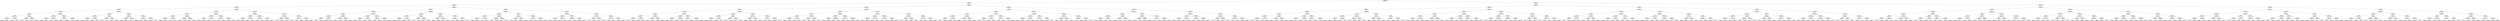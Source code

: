 ## [header material...]
## Command to get the layout: "dot -Teps thisfile > thisfile.eps"
graph "test"
{
node [shape="rectangle", fontsize=10, width=".2", height=".2", margin=0];
graph[fontsize=8];

n000 [label="clustersize = 14060
splitting feature:
((0.0503,0.666)-(-0.092,0.0164))"] ;
n000 -- n001 ;
n001 [label="clustersize = 4943
splitting feature:
((-0.512,-0.466)-(-0.25,0.49))"] ;
n001 -- n002 ;
n002 [label="clustersize = 1656
splitting feature:
((-0.36,-0.106)-(0.184,0.195))"] ;
n002 -- n003 ;
n003 [label="clustersize = 708
splitting feature:
((-0.944,0.466)-(-0.518,-0.72))"] ;
n003 -- n004 ;
n004 [label="clustersize = 206
splitting feature:
((-0.989,-0.415)-(-0.122,0.774))"] ;
n004 -- n005 ;
n005 [label="clustersize = 87
splitting feature:
((-0.455,0.773)-(-0.722,-0.839))"] ;
n005 -- n006 ;
n006 [label="clustersize = 32
splitting feature:
((-0.526,-0.462)-(-0.167,0.657))"] ;
n006 -- n007 ;
n007 [label="clustersize = 16
splitting feature:
((0.239,0.582)-(-0.178,-0.886))"] ;
n007 -- n008 ;
n008 [label="clustersize = 8
splitting feature:
((0.971,-0.481)-(0.138,0.788))"] ;
n008 -- n009 ;
n009 [label="clustersize = 4
pupil avg:
[ 0.45758777  0.0336803 ]"] ;
n008 -- n010 ;
n010 [label="clustersize = 4
pupil avg:
[ 0.13131514 -0.26028461]"] ;
n007 -- n011 ;
n011 [label="clustersize = 8
splitting feature:
((-0.115,0.0941)-(-0.653,0.33))"] ;
n011 -- n012 ;
n012 [label="clustersize = 4
pupil avg:
[ 0.08809017 -0.19441757]"] ;
n011 -- n013 ;
n013 [label="clustersize = 4
pupil avg:
[-0.21621157 -0.21311559]"] ;
n006 -- n014 ;
n014 [label="clustersize = 16
splitting feature:
((-0.492,-0.984)-(-0.679,0.335))"] ;
n014 -- n015 ;
n015 [label="clustersize = 8
splitting feature:
((0.0724,-0.651)-(0.0119,0.674))"] ;
n015 -- n016 ;
n016 [label="clustersize = 4
pupil avg:
[ 0.42071142 -0.23547109]"] ;
n015 -- n017 ;
n017 [label="clustersize = 4
pupil avg:
[ 0.58638409 -0.17333767]"] ;
n014 -- n018 ;
n018 [label="clustersize = 8
splitting feature:
((-0.233,-0.0695)-(0.172,0.144))"] ;
n018 -- n019 ;
n019 [label="clustersize = 4
pupil avg:
[-0.08530167 -0.11445626]"] ;
n018 -- n020 ;
n020 [label="clustersize = 4
pupil avg:
[ 0.45916613 -0.22080491]"] ;
n005 -- n021 ;
n021 [label="clustersize = 55
splitting feature:
((-0.601,-0.0109)-(0.703,-0.439))"] ;
n021 -- n022 ;
n022 [label="clustersize = 39
splitting feature:
((0.0528,0.951)-(-0.553,0.492))"] ;
n022 -- n023 ;
n023 [label="clustersize = 10
splitting feature:
((-0.635,-0.972)-(0.54,0.167))"] ;
n023 -- n024 ;
n024 [label="clustersize = 6
pupil avg:
[-0.0353903  -0.11148565]"] ;
n023 -- n025 ;
n025 [label="clustersize = 4
pupil avg:
[-0.29498708 -0.17454949]"] ;
n022 -- n026 ;
n026 [label="clustersize = 29
splitting feature:
((0.89,-0.746)-(0.148,0.019))"] ;
n026 -- n027 ;
n027 [label="clustersize = 9
pupil avg:
[-0.31962167 -0.02847172]"] ;
n026 -- n028 ;
n028 [label="clustersize = 20
pupil avg:
[-0.36610238 -0.19865904]"] ;
n021 -- n029 ;
n029 [label="clustersize = 16
splitting feature:
((-0.3,-0.106)-(0.171,-0.435))"] ;
n029 -- n030 ;
n030 [label="clustersize = 8
splitting feature:
((-0.165,-0.602)-(-0.864,-0.0282))"] ;
n030 -- n031 ;
n031 [label="clustersize = 4
pupil avg:
[-0.38995994 -0.09014426]"] ;
n030 -- n032 ;
n032 [label="clustersize = 4
pupil avg:
[ -2.32190183e-01   4.89921613e-05]"] ;
n029 -- n033 ;
n033 [label="clustersize = 8
splitting feature:
((0.801,0.137)-(0.793,0.204))"] ;
n033 -- n034 ;
n034 [label="clustersize = 4
pupil avg:
[ 0.58201416  0.12185757]"] ;
n033 -- n035 ;
n035 [label="clustersize = 4
pupil avg:
[-0.11100914  0.26747015]"] ;
n004 -- n036 ;
n036 [label="clustersize = 119
splitting feature:
((-0.398,-0.475)-(0.121,0.382))"] ;
n036 -- n037 ;
n037 [label="clustersize = 61
splitting feature:
((0.272,-0.574)-(-0.792,-0.0941))"] ;
n037 -- n038 ;
n038 [label="clustersize = 24
splitting feature:
((-0.0414,0.555)-(-0.412,-0.471))"] ;
n038 -- n039 ;
n039 [label="clustersize = 8
splitting feature:
((-0.117,-0.801)-(0.0766,0.639))"] ;
n039 -- n040 ;
n040 [label="clustersize = 4
pupil avg:
[ 0.55825711 -0.16737805]"] ;
n039 -- n041 ;
n041 [label="clustersize = 4
pupil avg:
[ 0.22866622  0.11031639]"] ;
n038 -- n042 ;
n042 [label="clustersize = 16
splitting feature:
((0.647,-0.598)-(0.754,0.741))"] ;
n042 -- n043 ;
n043 [label="clustersize = 9
pupil avg:
[-0.1359668   0.14564511]"] ;
n042 -- n044 ;
n044 [label="clustersize = 7
pupil avg:
[-0.12067053 -0.15900027]"] ;
n037 -- n045 ;
n045 [label="clustersize = 37
splitting feature:
((-0.375,-0.26)-(0.307,-0.109))"] ;
n045 -- n046 ;
n046 [label="clustersize = 29
splitting feature:
((0.604,-0.443)-(-0.127,0.166))"] ;
n046 -- n047 ;
n047 [label="clustersize = 12
pupil avg:
[ 0.49567841 -0.16638427]"] ;
n046 -- n048 ;
n048 [label="clustersize = 17
pupil avg:
[ 0.15780782 -0.12644192]"] ;
n045 -- n049 ;
n049 [label="clustersize = 8
splitting feature:
((0.412,0.705)-(-0.355,0.526))"] ;
n049 -- n050 ;
n050 [label="clustersize = 4
pupil avg:
[ 0.68877508  0.11700507]"] ;
n049 -- n051 ;
n051 [label="clustersize = 4
pupil avg:
[ 0.45244745 -0.27090841]"] ;
n036 -- n052 ;
n052 [label="clustersize = 58
splitting feature:
((-0.666,0.921)-(-0.185,0.726))"] ;
n052 -- n053 ;
n053 [label="clustersize = 34
splitting feature:
((0.151,0.285)-(0.106,-0.936))"] ;
n053 -- n054 ;
n054 [label="clustersize = 20
splitting feature:
((0.807,-0.599)-(0.293,-0.687))"] ;
n054 -- n055 ;
n055 [label="clustersize = 7
pupil avg:
[ 0.60274333  0.20289857]"] ;
n054 -- n056 ;
n056 [label="clustersize = 13
pupil avg:
[ 0.49430625  0.17944983]"] ;
n053 -- n057 ;
n057 [label="clustersize = 14
splitting feature:
((-0.482,0.177)-(0.601,-0.288))"] ;
n057 -- n058 ;
n058 [label="clustersize = 7
pupil avg:
[ 0.72866614  0.15571539]"] ;
n057 -- n059 ;
n059 [label="clustersize = 7
pupil avg:
[ 0.60753964  0.13650719]"] ;
n052 -- n060 ;
n060 [label="clustersize = 24
splitting feature:
((-0.711,-0.979)-(0.633,0.387))"] ;
n060 -- n061 ;
n061 [label="clustersize = 8
splitting feature:
((-0.424,0.165)-(0.275,0.435))"] ;
n061 -- n062 ;
n062 [label="clustersize = 4
pupil avg:
[ 0.70050344 -0.1663487 ]"] ;
n061 -- n063 ;
n063 [label="clustersize = 4
pupil avg:
[ 0.47600373  0.06472923]"] ;
n060 -- n064 ;
n064 [label="clustersize = 16
splitting feature:
((0.988,0.683)-(-0.176,0.373))"] ;
n064 -- n065 ;
n065 [label="clustersize = 5
pupil avg:
[ 0.33614209  0.20872485]"] ;
n064 -- n066 ;
n066 [label="clustersize = 11
pupil avg:
[ 0.44717537  0.0268089 ]"] ;
n003 -- n067 ;
n067 [label="clustersize = 502
splitting feature:
((-0.567,0.27)-(-0.31,-0.134))"] ;
n067 -- n068 ;
n068 [label="clustersize = 179
splitting feature:
((0.449,-0.64)-(0.965,0.662))"] ;
n068 -- n069 ;
n069 [label="clustersize = 134
splitting feature:
((-0.469,-0.246)-(-0.504,0.814))"] ;
n069 -- n070 ;
n070 [label="clustersize = 81
splitting feature:
((-0.986,-0.376)-(0.66,-0.857))"] ;
n070 -- n071 ;
n071 [label="clustersize = 26
splitting feature:
((-0.164,-0.219)-(0.0492,0.59))"] ;
n071 -- n072 ;
n072 [label="clustersize = 10
pupil avg:
[-0.3079861  -0.25160295]"] ;
n071 -- n073 ;
n073 [label="clustersize = 16
pupil avg:
[ 0.16473419 -0.06489921]"] ;
n070 -- n074 ;
n074 [label="clustersize = 55
splitting feature:
((-0.0925,-0.274)-(-0.544,0.996))"] ;
n074 -- n075 ;
n075 [label="clustersize = 38
pupil avg:
[ 0.0299633   0.16793049]"] ;
n074 -- n076 ;
n076 [label="clustersize = 17
pupil avg:
[ 0.38338011  0.13575689]"] ;
n069 -- n077 ;
n077 [label="clustersize = 53
splitting feature:
((-0.697,-0.208)-(-0.649,0.465))"] ;
n077 -- n078 ;
n078 [label="clustersize = 10
splitting feature:
((0.0701,0.791)-(-0.349,0.549))"] ;
n078 -- n079 ;
n079 [label="clustersize = 6
pupil avg:
[-0.21909606  0.08527189]"] ;
n078 -- n080 ;
n080 [label="clustersize = 4
pupil avg:
[ 0.26183541 -0.06366422]"] ;
n077 -- n081 ;
n081 [label="clustersize = 43
splitting feature:
((0.137,0.761)-(-0.542,0.946))"] ;
n081 -- n082 ;
n082 [label="clustersize = 22
pupil avg:
[ 0.5384342  0.2257922]"] ;
n081 -- n083 ;
n083 [label="clustersize = 21
pupil avg:
[ 0.46867479 -0.01073096]"] ;
n068 -- n084 ;
n084 [label="clustersize = 45
splitting feature:
((-0.554,0.114)-(0.0519,-0.0267))"] ;
n084 -- n085 ;
n085 [label="clustersize = 28
splitting feature:
((0.172,-0.0804)-(0.707,0.464))"] ;
n085 -- n086 ;
n086 [label="clustersize = 12
splitting feature:
((-0.33,0.806)-(0.221,-0.514))"] ;
n086 -- n087 ;
n087 [label="clustersize = 6
pupil avg:
[-0.35745059 -0.08336413]"] ;
n086 -- n088 ;
n088 [label="clustersize = 6
pupil avg:
[-0.09320581  0.25884177]"] ;
n085 -- n089 ;
n089 [label="clustersize = 16
splitting feature:
((-0.307,0.861)-(-0.261,-0.434))"] ;
n089 -- n090 ;
n090 [label="clustersize = 4
pupil avg:
[-0.09398033 -0.23563193]"] ;
n089 -- n091 ;
n091 [label="clustersize = 12
pupil avg:
[-0.47857543 -0.31778765]"] ;
n084 -- n092 ;
n092 [label="clustersize = 17
splitting feature:
((-0.273,0.112)-(0.939,0.739))"] ;
n092 -- n093 ;
n093 [label="clustersize = 9
splitting feature:
((-0.207,-0.319)-(0.332,0.828))"] ;
n093 -- n094 ;
n094 [label="clustersize = 4
pupil avg:
[-0.37995951 -0.18340081]"] ;
n093 -- n095 ;
n095 [label="clustersize = 5
pupil avg:
[-0.11631296  0.24451483]"] ;
n092 -- n096 ;
n096 [label="clustersize = 8
splitting feature:
((0.069,-0.475)-(-0.982,0.0513))"] ;
n096 -- n097 ;
n097 [label="clustersize = 4
pupil avg:
[ 0.0608065   0.28941549]"] ;
n096 -- n098 ;
n098 [label="clustersize = 4
pupil avg:
[ 0.52179487  0.18631916]"] ;
n067 -- n099 ;
n099 [label="clustersize = 323
splitting feature:
((0.593,-0.558)-(-0.944,0.03))"] ;
n099 -- n100 ;
n100 [label="clustersize = 132
splitting feature:
((0.305,-0.294)-(-0.555,0.742))"] ;
n100 -- n101 ;
n101 [label="clustersize = 94
splitting feature:
((0.764,-0.185)-(-0.535,-0.45))"] ;
n101 -- n102 ;
n102 [label="clustersize = 9
splitting feature:
((0.266,0.47)-(-0.365,-0.584))"] ;
n102 -- n103 ;
n103 [label="clustersize = 4
pupil avg:
[ 0.6504065  0.2594235]"] ;
n102 -- n104 ;
n104 [label="clustersize = 5
pupil avg:
[-0.19024943  0.33394104]"] ;
n101 -- n105 ;
n105 [label="clustersize = 85
splitting feature:
((-0.312,-0.232)-(0.205,-0.351))"] ;
n105 -- n106 ;
n106 [label="clustersize = 51
pupil avg:
[-0.22546759 -0.04110379]"] ;
n105 -- n107 ;
n107 [label="clustersize = 34
pupil avg:
[-0.36816521  0.2148311 ]"] ;
n100 -- n108 ;
n108 [label="clustersize = 38
splitting feature:
((-0.998,0.342)-(0.538,0.0335))"] ;
n108 -- n109 ;
n109 [label="clustersize = 17
splitting feature:
((0.707,-0.871)-(-0.902,-0.678))"] ;
n109 -- n110 ;
n110 [label="clustersize = 9
pupil avg:
[-0.02308864 -0.1911249 ]"] ;
n109 -- n111 ;
n111 [label="clustersize = 8
pupil avg:
[-0.2816228  -0.24699459]"] ;
n108 -- n112 ;
n112 [label="clustersize = 21
splitting feature:
((0.106,-0.785)-(0.992,0.885))"] ;
n112 -- n113 ;
n113 [label="clustersize = 15
pupil avg:
[ 0.37563729  0.14550198]"] ;
n112 -- n114 ;
n114 [label="clustersize = 6
pupil avg:
[-0.02081992  0.04263514]"] ;
n099 -- n115 ;
n115 [label="clustersize = 191
splitting feature:
((0.645,-0.919)-(-0.0515,-0.495))"] ;
n115 -- n116 ;
n116 [label="clustersize = 36
splitting feature:
((0.734,0.511)-(0.0449,-0.576))"] ;
n116 -- n117 ;
n117 [label="clustersize = 17
splitting feature:
((-0.499,0.392)-(-0.777,0.00682))"] ;
n117 -- n118 ;
n118 [label="clustersize = 6
pupil avg:
[-0.34060347 -0.21897818]"] ;
n117 -- n119 ;
n119 [label="clustersize = 11
pupil avg:
[-0.13261841 -0.08686392]"] ;
n116 -- n120 ;
n120 [label="clustersize = 19
splitting feature:
((0.258,-0.968)-(-0.387,-0.02))"] ;
n120 -- n121 ;
n121 [label="clustersize = 5
pupil avg:
[ 0.58403492  0.04899328]"] ;
n120 -- n122 ;
n122 [label="clustersize = 14
pupil avg:
[-0.14141398 -0.19622469]"] ;
n115 -- n123 ;
n123 [label="clustersize = 155
splitting feature:
((-0.739,-0.303)-(-0.0294,-0.57))"] ;
n123 -- n124 ;
n124 [label="clustersize = 54
splitting feature:
((-0.42,-0.277)-(-0.776,0.447))"] ;
n124 -- n125 ;
n125 [label="clustersize = 41
pupil avg:
[-0.2172228  -0.21765622]"] ;
n124 -- n126 ;
n126 [label="clustersize = 13
pupil avg:
[ 0.05993081 -0.00492989]"] ;
n123 -- n127 ;
n127 [label="clustersize = 101
splitting feature:
((0.0287,-0.285)-(0.0844,0.749))"] ;
n127 -- n128 ;
n128 [label="clustersize = 80
pupil avg:
[-0.36039913 -0.16283973]"] ;
n127 -- n129 ;
n129 [label="clustersize = 21
pupil avg:
[-0.20620553 -0.17711874]"] ;
n002 -- n130 ;
n130 [label="clustersize = 948
splitting feature:
((-0.206,0.288)-(-0.989,-0.994))"] ;
n130 -- n131 ;
n131 [label="clustersize = 535
splitting feature:
((-0.535,-0.601)-(-0.139,0.819))"] ;
n131 -- n132 ;
n132 [label="clustersize = 336
splitting feature:
((0.0887,-0.45)-(0.0936,0.564))"] ;
n132 -- n133 ;
n133 [label="clustersize = 143
splitting feature:
((0.0538,0.824)-(0.5,-0.108))"] ;
n133 -- n134 ;
n134 [label="clustersize = 49
splitting feature:
((-0.849,0.582)-(-0.676,0.788))"] ;
n134 -- n135 ;
n135 [label="clustersize = 23
splitting feature:
((-0.788,0.221)-(0.101,-0.31))"] ;
n135 -- n136 ;
n136 [label="clustersize = 9
pupil avg:
[ 0.11054343  0.06907442]"] ;
n135 -- n137 ;
n137 [label="clustersize = 14
pupil avg:
[-0.24592504  0.133318  ]"] ;
n134 -- n138 ;
n138 [label="clustersize = 26
splitting feature:
((-0.999,0.779)-(0.677,0.142))"] ;
n138 -- n139 ;
n139 [label="clustersize = 5
pupil avg:
[-0.20993976  0.05934358]"] ;
n138 -- n140 ;
n140 [label="clustersize = 21
pupil avg:
[ 0.20731955  0.20825396]"] ;
n133 -- n141 ;
n141 [label="clustersize = 94
splitting feature:
((-0.759,0.323)-(-0.718,-0.584))"] ;
n141 -- n142 ;
n142 [label="clustersize = 36
splitting feature:
((-0.59,0.167)-(0.00283,-0.823))"] ;
n142 -- n143 ;
n143 [label="clustersize = 22
pupil avg:
[-0.00374419  0.2852625 ]"] ;
n142 -- n144 ;
n144 [label="clustersize = 14
pupil avg:
[-0.19869657  0.25436778]"] ;
n141 -- n145 ;
n145 [label="clustersize = 58
splitting feature:
((-0.126,-0.398)-(0.131,-0.0662))"] ;
n145 -- n146 ;
n146 [label="clustersize = 11
pupil avg:
[-0.48616949 -0.09894055]"] ;
n145 -- n147 ;
n147 [label="clustersize = 47
pupil avg:
[-0.26035922  0.26225148]"] ;
n132 -- n148 ;
n148 [label="clustersize = 193
splitting feature:
((-0.164,-0.541)-(0.115,0.181))"] ;
n148 -- n149 ;
n149 [label="clustersize = 32
splitting feature:
((0.108,-0.228)-(-0.45,-0.76))"] ;
n149 -- n150 ;
n150 [label="clustersize = 14
splitting feature:
((0.152,0.943)-(0.115,-0.831))"] ;
n150 -- n151 ;
n151 [label="clustersize = 7
pupil avg:
[ 0.47233306  0.02268418]"] ;
n150 -- n152 ;
n152 [label="clustersize = 7
pupil avg:
[ 0.10998527  0.00930657]"] ;
n149 -- n153 ;
n153 [label="clustersize = 18
splitting feature:
((0.574,0.0198)-(0.466,-0.444))"] ;
n153 -- n154 ;
n154 [label="clustersize = 10
pupil avg:
[-0.42286647 -0.3020442 ]"] ;
n153 -- n155 ;
n155 [label="clustersize = 8
pupil avg:
[ 0.03038428  0.06159606]"] ;
n148 -- n156 ;
n156 [label="clustersize = 161
splitting feature:
((0.0559,0.411)-(0.396,-0.182))"] ;
n156 -- n157 ;
n157 [label="clustersize = 123
splitting feature:
((-0.44,-0.523)-(0.364,0.399))"] ;
n157 -- n158 ;
n158 [label="clustersize = 51
pupil avg:
[ 0.17829611  0.09238744]"] ;
n157 -- n159 ;
n159 [label="clustersize = 72
pupil avg:
[ 0.28980496  0.20362095]"] ;
n156 -- n160 ;
n160 [label="clustersize = 38
splitting feature:
((0.526,-0.695)-(-0.143,-0.152))"] ;
n160 -- n161 ;
n161 [label="clustersize = 19
pupil avg:
[-0.15506477  0.29914495]"] ;
n160 -- n162 ;
n162 [label="clustersize = 19
pupil avg:
[ 0.03754392  0.10760326]"] ;
n131 -- n163 ;
n163 [label="clustersize = 199
splitting feature:
((0.58,0.354)-(-0.0783,-0.963))"] ;
n163 -- n164 ;
n164 [label="clustersize = 124
splitting feature:
((-0.785,0.0187)-(0.658,0.469))"] ;
n164 -- n165 ;
n165 [label="clustersize = 81
splitting feature:
((0.243,0.487)-(-0.515,-0.421))"] ;
n165 -- n166 ;
n166 [label="clustersize = 62
splitting feature:
((-0.634,0.945)-(0.253,0.248))"] ;
n166 -- n167 ;
n167 [label="clustersize = 12
pupil avg:
[ 0.52135408  0.09526302]"] ;
n166 -- n168 ;
n168 [label="clustersize = 50
pupil avg:
[ 0.36972317  0.12461686]"] ;
n165 -- n169 ;
n169 [label="clustersize = 19
splitting feature:
((0.00312,0.0223)-(-0.228,-0.35))"] ;
n169 -- n170 ;
n170 [label="clustersize = 15
pupil avg:
[ 0.16667586  0.15315772]"] ;
n169 -- n171 ;
n171 [label="clustersize = 4
pupil avg:
[ 0.30224583 -0.09376607]"] ;
n164 -- n172 ;
n172 [label="clustersize = 43
splitting feature:
((-0.454,-0.274)-(0.0827,0.877))"] ;
n172 -- n173 ;
n173 [label="clustersize = 19
splitting feature:
((-0.15,0.123)-(0.516,0.558))"] ;
n173 -- n174 ;
n174 [label="clustersize = 4
pupil avg:
[ 0.34034521  0.13375313]"] ;
n173 -- n175 ;
n175 [label="clustersize = 15
pupil avg:
[ 0.1779715   0.29793933]"] ;
n172 -- n176 ;
n176 [label="clustersize = 24
splitting feature:
((0.744,0.303)-(-0.0068,-0.874))"] ;
n176 -- n177 ;
n177 [label="clustersize = 14
pupil avg:
[ 0.4737062   0.25003465]"] ;
n176 -- n178 ;
n178 [label="clustersize = 10
pupil avg:
[ 0.27812877  0.20818635]"] ;
n163 -- n179 ;
n179 [label="clustersize = 75
splitting feature:
((0.613,-0.651)-(-0.1,-0.197))"] ;
n179 -- n180 ;
n180 [label="clustersize = 16
splitting feature:
((-0.445,0.879)-(-0.69,-0.824))"] ;
n180 -- n181 ;
n181 [label="clustersize = 8
splitting feature:
((-0.438,-0.324)-(0.275,-0.43))"] ;
n181 -- n182 ;
n182 [label="clustersize = 4
pupil avg:
[ 0.37188307 -0.11917542]"] ;
n181 -- n183 ;
n183 [label="clustersize = 4
pupil avg:
[-0.00409626  0.22099334]"] ;
n180 -- n184 ;
n184 [label="clustersize = 8
splitting feature:
((-0.884,-0.588)-(-0.0102,0.157))"] ;
n184 -- n185 ;
n185 [label="clustersize = 4
pupil avg:
[-0.36288998  0.18969622]"] ;
n184 -- n186 ;
n186 [label="clustersize = 4
pupil avg:
[-0.04230367  0.17645343]"] ;
n179 -- n187 ;
n187 [label="clustersize = 59
splitting feature:
((-0.154,-0.119)-(-0.101,0.97))"] ;
n187 -- n188 ;
n188 [label="clustersize = 43
splitting feature:
((-0.642,0.128)-(-0.453,0.209))"] ;
n188 -- n189 ;
n189 [label="clustersize = 31
pupil avg:
[ 0.24028764  0.05781895]"] ;
n188 -- n190 ;
n190 [label="clustersize = 12
pupil avg:
[ 0.05065614  0.1452432 ]"] ;
n187 -- n191 ;
n191 [label="clustersize = 16
splitting feature:
((0.314,-0.591)-(0.309,0.641))"] ;
n191 -- n192 ;
n192 [label="clustersize = 5
pupil avg:
[ 0.00525559 -0.05089591]"] ;
n191 -- n193 ;
n193 [label="clustersize = 11
pupil avg:
[ 0.57511594  0.05509464]"] ;
n130 -- n194 ;
n194 [label="clustersize = 413
splitting feature:
((0.223,-0.495)-(-0.0257,0.84))"] ;
n194 -- n195 ;
n195 [label="clustersize = 172
splitting feature:
((0.202,0.27)-(0.0926,-0.572))"] ;
n195 -- n196 ;
n196 [label="clustersize = 129
splitting feature:
((-0.00517,-0.431)-(0.282,-0.588))"] ;
n196 -- n197 ;
n197 [label="clustersize = 30
splitting feature:
((0.262,-0.335)-(0.549,0.217))"] ;
n197 -- n198 ;
n198 [label="clustersize = 20
splitting feature:
((-0.122,0.593)-(0.26,-0.487))"] ;
n198 -- n199 ;
n199 [label="clustersize = 5
pupil avg:
[ 0.39832912 -0.05261233]"] ;
n198 -- n200 ;
n200 [label="clustersize = 15
pupil avg:
[ 0.39664243  0.19612759]"] ;
n197 -- n201 ;
n201 [label="clustersize = 10
splitting feature:
((-0.307,-0.136)-(-0.932,-0.0594))"] ;
n201 -- n202 ;
n202 [label="clustersize = 4
pupil avg:
[ 0.31370968  0.26787634]"] ;
n201 -- n203 ;
n203 [label="clustersize = 6
pupil avg:
[ 0.78888087  0.29104537]"] ;
n196 -- n204 ;
n204 [label="clustersize = 99
splitting feature:
((-0.43,0.279)-(-0.234,0.0573))"] ;
n204 -- n205 ;
n205 [label="clustersize = 66
splitting feature:
((0.332,-0.537)-(-0.482,0.632))"] ;
n205 -- n206 ;
n206 [label="clustersize = 42
pupil avg:
[ 0.08877604  0.26191786]"] ;
n205 -- n207 ;
n207 [label="clustersize = 24
pupil avg:
[ 0.26836326  0.27766395]"] ;
n204 -- n208 ;
n208 [label="clustersize = 33
splitting feature:
((-0.00423,0.677)-(-0.531,-0.475))"] ;
n208 -- n209 ;
n209 [label="clustersize = 23
pupil avg:
[ 0.30867529  0.1725401 ]"] ;
n208 -- n210 ;
n210 [label="clustersize = 10
pupil avg:
[ 0.57158985  0.24443241]"] ;
n195 -- n211 ;
n211 [label="clustersize = 43
splitting feature:
((0.0793,-0.461)-(0.406,0.301))"] ;
n211 -- n212 ;
n212 [label="clustersize = 22
splitting feature:
((-0.0161,0.604)-(-0.481,-0.0755))"] ;
n212 -- n213 ;
n213 [label="clustersize = 14
splitting feature:
((-0.865,0.744)-(0.203,0.776))"] ;
n213 -- n214 ;
n214 [label="clustersize = 5
pupil avg:
[-0.21642735  0.02979059]"] ;
n213 -- n215 ;
n215 [label="clustersize = 9
pupil avg:
[ 0.1091003   0.24339843]"] ;
n212 -- n216 ;
n216 [label="clustersize = 8
splitting feature:
((0.842,0.931)-(-0.894,0.485))"] ;
n216 -- n217 ;
n217 [label="clustersize = 4
pupil avg:
[-0.46493868  0.29386214]"] ;
n216 -- n218 ;
n218 [label="clustersize = 4
pupil avg:
[-0.43491788 -0.11788239]"] ;
n211 -- n219 ;
n219 [label="clustersize = 21
splitting feature:
((0.162,0.897)-(0.328,-0.721))"] ;
n219 -- n220 ;
n220 [label="clustersize = 12
splitting feature:
((0.742,0.18)-(-0.128,0.444))"] ;
n220 -- n221 ;
n221 [label="clustersize = 6
pupil avg:
[ 0.58712724  0.30539921]"] ;
n220 -- n222 ;
n222 [label="clustersize = 6
pupil avg:
[ 0.17477091  0.17142514]"] ;
n219 -- n223 ;
n223 [label="clustersize = 9
splitting feature:
((-0.058,-0.108)-(0.932,0.196))"] ;
n223 -- n224 ;
n224 [label="clustersize = 5
pupil avg:
[ 0.30988317  0.21458923]"] ;
n223 -- n225 ;
n225 [label="clustersize = 4
pupil avg:
[-0.23425499  0.29672555]"] ;
n194 -- n226 ;
n226 [label="clustersize = 241
splitting feature:
((0.417,0.25)-(-0.818,-0.97))"] ;
n226 -- n227 ;
n227 [label="clustersize = 70
splitting feature:
((-0.332,0.759)-(-0.055,0.963))"] ;
n227 -- n228 ;
n228 [label="clustersize = 18
splitting feature:
((0.0821,-0.857)-(-0.0156,-0.398))"] ;
n228 -- n229 ;
n229 [label="clustersize = 8
splitting feature:
((-0.89,-0.709)-(-0.715,-0.995))"] ;
n229 -- n230 ;
n230 [label="clustersize = 4
pupil avg:
[-0.4744582  -0.07227628]"] ;
n229 -- n231 ;
n231 [label="clustersize = 4
pupil avg:
[ 0.29031971  0.28488011]"] ;
n228 -- n232 ;
n232 [label="clustersize = 10
splitting feature:
((0.183,0.939)-(-0.608,0.14))"] ;
n232 -- n233 ;
n233 [label="clustersize = 4
pupil avg:
[ 0.37232312  0.21438737]"] ;
n232 -- n234 ;
n234 [label="clustersize = 6
pupil avg:
[ 0.22287595  0.21619134]"] ;
n227 -- n235 ;
n235 [label="clustersize = 52
splitting feature:
((0.721,0.76)-(-0.917,0.624))"] ;
n235 -- n236 ;
n236 [label="clustersize = 28
splitting feature:
((0.441,-0.437)-(-0.509,0.899))"] ;
n236 -- n237 ;
n237 [label="clustersize = 16
pupil avg:
[ 0.2520671   0.26284742]"] ;
n236 -- n238 ;
n238 [label="clustersize = 12
pupil avg:
[ 0.44047603  0.20593202]"] ;
n235 -- n239 ;
n239 [label="clustersize = 24
splitting feature:
((-0.77,-0.97)-(0.39,-0.0872))"] ;
n239 -- n240 ;
n240 [label="clustersize = 6
pupil avg:
[ 0.31938747  0.26559219]"] ;
n239 -- n241 ;
n241 [label="clustersize = 18
pupil avg:
[ 0.55188776  0.15261662]"] ;
n226 -- n242 ;
n242 [label="clustersize = 171
splitting feature:
((0.657,-0.915)-(0.93,0.958))"] ;
n242 -- n243 ;
n243 [label="clustersize = 115
splitting feature:
((0.297,0.81)-(-0.146,-0.0607))"] ;
n243 -- n244 ;
n244 [label="clustersize = 86
splitting feature:
((0.627,-0.913)-(0.647,-0.587))"] ;
n244 -- n245 ;
n245 [label="clustersize = 65
pupil avg:
[ 0.67157771  0.20752127]"] ;
n244 -- n246 ;
n246 [label="clustersize = 21
pupil avg:
[ 0.48272098  0.20821379]"] ;
n243 -- n247 ;
n247 [label="clustersize = 29
splitting feature:
((-0.548,0.542)-(0.982,-0.844))"] ;
n247 -- n248 ;
n248 [label="clustersize = 17
pupil avg:
[ 0.41293697  0.17855102]"] ;
n247 -- n249 ;
n249 [label="clustersize = 12
pupil avg:
[ 0.56973946  0.01897328]"] ;
n242 -- n250 ;
n250 [label="clustersize = 56
splitting feature:
((0.959,-0.234)-(-0.25,-0.268))"] ;
n250 -- n251 ;
n251 [label="clustersize = 12
splitting feature:
((0.475,0.99)-(-0.0705,0.221))"] ;
n251 -- n252 ;
n252 [label="clustersize = 6
pupil avg:
[-0.01593286  0.28800834]"] ;
n251 -- n253 ;
n253 [label="clustersize = 6
pupil avg:
[ 0.47468282  0.18516391]"] ;
n250 -- n254 ;
n254 [label="clustersize = 44
splitting feature:
((0.053,0.903)-(-0.6,0.215))"] ;
n254 -- n255 ;
n255 [label="clustersize = 27
pupil avg:
[ 0.51507718  0.18027856]"] ;
n254 -- n256 ;
n256 [label="clustersize = 17
pupil avg:
[ 0.34028232  0.13602236]"] ;
n001 -- n257 ;
n257 [label="clustersize = 3287
splitting feature:
((-0.286,0.836)-(-0.849,-0.364))"] ;
n257 -- n258 ;
n258 [label="clustersize = 2457
splitting feature:
((-0.889,-0.11)-(0.823,-0.262))"] ;
n258 -- n259 ;
n259 [label="clustersize = 1437
splitting feature:
((-0.932,0.235)-(0.272,0.756))"] ;
n259 -- n260 ;
n260 [label="clustersize = 788
splitting feature:
((-1,0.932)-(-0.258,-0.267))"] ;
n260 -- n261 ;
n261 [label="clustersize = 366
splitting feature:
((0.864,0.559)-(0.391,0.989))"] ;
n261 -- n262 ;
n262 [label="clustersize = 61
splitting feature:
((0.293,0.371)-(-0.907,0.77))"] ;
n262 -- n263 ;
n263 [label="clustersize = 8
splitting feature:
((-0.946,-0.425)-(0.118,-0.579))"] ;
n263 -- n264 ;
n264 [label="clustersize = 4
pupil avg:
[ 0.00873215 -0.25959265]"] ;
n263 -- n265 ;
n265 [label="clustersize = 4
pupil avg:
[ 0.3984502  -0.18508638]"] ;
n262 -- n266 ;
n266 [label="clustersize = 53
splitting feature:
((0.0676,0.807)-(-0.394,0.53))"] ;
n266 -- n267 ;
n267 [label="clustersize = 17
pupil avg:
[ 0.56669016 -0.08067746]"] ;
n266 -- n268 ;
n268 [label="clustersize = 36
pupil avg:
[ 0.44002273 -0.25274122]"] ;
n261 -- n269 ;
n269 [label="clustersize = 305
splitting feature:
((-0.143,0.101)-(-0.395,0.937))"] ;
n269 -- n270 ;
n270 [label="clustersize = 135
splitting feature:
((0.813,-0.842)-(0.409,-0.753))"] ;
n270 -- n271 ;
n271 [label="clustersize = 43
pupil avg:
[ 0.65125327 -0.05497095]"] ;
n270 -- n272 ;
n272 [label="clustersize = 92
pupil avg:
[ 0.46883452 -0.04520818]"] ;
n269 -- n273 ;
n273 [label="clustersize = 170
splitting feature:
((-0.226,0.705)-(-0.468,-0.656))"] ;
n273 -- n274 ;
n274 [label="clustersize = 155
pupil avg:
[ 0.59749247 -0.14979372]"] ;
n273 -- n275 ;
n275 [label="clustersize = 15
pupil avg:
[ 0.38336003 -0.18610953]"] ;
n260 -- n276 ;
n276 [label="clustersize = 422
splitting feature:
((-0.945,0.906)-(0.311,0.919))"] ;
n276 -- n277 ;
n277 [label="clustersize = 263
splitting feature:
((-0.395,0.0631)-(-0.139,0.613))"] ;
n277 -- n278 ;
n278 [label="clustersize = 108
splitting feature:
((0.058,0.168)-(0.165,-0.234))"] ;
n278 -- n279 ;
n279 [label="clustersize = 81
pupil avg:
[ 0.25186985 -0.168713  ]"] ;
n278 -- n280 ;
n280 [label="clustersize = 27
pupil avg:
[ 0.4263428  -0.11676553]"] ;
n277 -- n281 ;
n281 [label="clustersize = 155
splitting feature:
((-0.335,-0.431)-(0.928,0.947))"] ;
n281 -- n282 ;
n282 [label="clustersize = 146
pupil avg:
[ 0.47882844 -0.11343032]"] ;
n281 -- n283 ;
n283 [label="clustersize = 9
pupil avg:
[ 0.24043583 -0.04813604]"] ;
n276 -- n284 ;
n284 [label="clustersize = 159
splitting feature:
((0.835,0.458)-(-0.287,0.919))"] ;
n284 -- n285 ;
n285 [label="clustersize = 10
splitting feature:
((0.572,-0.879)-(0.754,-0.872))"] ;
n285 -- n286 ;
n286 [label="clustersize = 5
pupil avg:
[-0.1627564  -0.13425181]"] ;
n285 -- n287 ;
n287 [label="clustersize = 5
pupil avg:
[-0.33607357 -0.19974406]"] ;
n284 -- n288 ;
n288 [label="clustersize = 149
splitting feature:
((-0.187,0.585)-(-0.149,-0.586))"] ;
n288 -- n289 ;
n289 [label="clustersize = 112
pupil avg:
[ 0.36955641 -0.05193685]"] ;
n288 -- n290 ;
n290 [label="clustersize = 37
pupil avg:
[ 0.10549225 -0.08631373]"] ;
n259 -- n291 ;
n291 [label="clustersize = 649
splitting feature:
((0.415,0.699)-(-0.801,0.608))"] ;
n291 -- n292 ;
n292 [label="clustersize = 351
splitting feature:
((0.0822,0.687)-(-0.772,0.103))"] ;
n292 -- n293 ;
n293 [label="clustersize = 320
splitting feature:
((0.6,0.249)-(-0.952,0.831))"] ;
n293 -- n294 ;
n294 [label="clustersize = 247
splitting feature:
((0.998,0.629)-(-0.505,0.948))"] ;
n294 -- n295 ;
n295 [label="clustersize = 67
pupil avg:
[ 0.25429227  0.19408701]"] ;
n294 -- n296 ;
n296 [label="clustersize = 180
pupil avg:
[ 0.50727746  0.12404002]"] ;
n293 -- n297 ;
n297 [label="clustersize = 73
splitting feature:
((-0.459,0.198)-(0.651,-0.76))"] ;
n297 -- n298 ;
n298 [label="clustersize = 58
pupil avg:
[ 0.50838697 -0.08870269]"] ;
n297 -- n299 ;
n299 [label="clustersize = 15
pupil avg:
[ 0.19775717  0.04273071]"] ;
n292 -- n300 ;
n300 [label="clustersize = 31
splitting feature:
((0.958,0.523)-(0.291,-0.271))"] ;
n300 -- n301 ;
n301 [label="clustersize = 10
splitting feature:
((-0.456,-0.0917)-(-0.909,0.325))"] ;
n301 -- n302 ;
n302 [label="clustersize = 4
pupil avg:
[-0.27388633 -0.22959123]"] ;
n301 -- n303 ;
n303 [label="clustersize = 6
pupil avg:
[ 0.1176808   0.04376054]"] ;
n300 -- n304 ;
n304 [label="clustersize = 21
splitting feature:
((0.284,-0.288)-(-0.212,-0.168))"] ;
n304 -- n305 ;
n305 [label="clustersize = 12
pupil avg:
[ 0.20467628  0.22038761]"] ;
n304 -- n306 ;
n306 [label="clustersize = 9
pupil avg:
[ 0.17884752 -0.01677897]"] ;
n291 -- n307 ;
n307 [label="clustersize = 298
splitting feature:
((-0.46,0.383)-(0.223,0.721))"] ;
n307 -- n308 ;
n308 [label="clustersize = 119
splitting feature:
((-0.828,0.961)-(0.125,-0.284))"] ;
n308 -- n309 ;
n309 [label="clustersize = 91
splitting feature:
((-0.821,0.679)-(0.0447,0.418))"] ;
n309 -- n310 ;
n310 [label="clustersize = 34
pupil avg:
[ 0.55291894 -0.18354554]"] ;
n309 -- n311 ;
n311 [label="clustersize = 57
pupil avg:
[ 0.39701959 -0.17416727]"] ;
n308 -- n312 ;
n312 [label="clustersize = 28
splitting feature:
((-0.102,-0.867)-(-0.348,-0.339))"] ;
n312 -- n313 ;
n313 [label="clustersize = 9
pupil avg:
[ 0.21321754 -0.03607594]"] ;
n312 -- n314 ;
n314 [label="clustersize = 19
pupil avg:
[ 0.48089202 -0.01747213]"] ;
n307 -- n315 ;
n315 [label="clustersize = 179
splitting feature:
((0.205,-0.56)-(-0.739,0.509))"] ;
n315 -- n316 ;
n316 [label="clustersize = 23
splitting feature:
((-0.149,1)-(0.0841,-0.919))"] ;
n316 -- n317 ;
n317 [label="clustersize = 17
pupil avg:
[ 0.46428463 -0.00358402]"] ;
n316 -- n318 ;
n318 [label="clustersize = 6
pupil avg:
[ 0.00745721  0.0324071 ]"] ;
n315 -- n319 ;
n319 [label="clustersize = 156
splitting feature:
((-0.378,0.685)-(0.0446,0.006))"] ;
n319 -- n320 ;
n320 [label="clustersize = 66
pupil avg:
[ 0.49799299 -0.05896944]"] ;
n319 -- n321 ;
n321 [label="clustersize = 90
pupil avg:
[ 0.58140855  0.07240604]"] ;
n258 -- n322 ;
n322 [label="clustersize = 1020
splitting feature:
((0.0571,0.792)-(-0.357,0.16))"] ;
n322 -- n323 ;
n323 [label="clustersize = 606
splitting feature:
((-0.988,0.185)-(-0.0212,0.37))"] ;
n323 -- n324 ;
n324 [label="clustersize = 40
splitting feature:
((-0.695,0.472)-(0.113,0.421))"] ;
n324 -- n325 ;
n325 [label="clustersize = 24
splitting feature:
((-0.453,0.743)-(0.109,-0.135))"] ;
n325 -- n326 ;
n326 [label="clustersize = 13
splitting feature:
((-0.917,0.696)-(0.183,0.667))"] ;
n326 -- n327 ;
n327 [label="clustersize = 8
pupil avg:
[ 0.74484235 -0.17775133]"] ;
n326 -- n328 ;
n328 [label="clustersize = 5
pupil avg:
[ 0.70310126 -0.05421434]"] ;
n325 -- n329 ;
n329 [label="clustersize = 11
splitting feature:
((-0.421,0.032)-(-0.739,0.0998))"] ;
n329 -- n330 ;
n330 [label="clustersize = 5
pupil avg:
[ 0.82893379  0.00324151]"] ;
n329 -- n331 ;
n331 [label="clustersize = 6
pupil avg:
[ 0.71391531 -0.00599894]"] ;
n324 -- n332 ;
n332 [label="clustersize = 16
splitting feature:
((-0.72,0.955)-(-0.585,0.356))"] ;
n332 -- n333 ;
n333 [label="clustersize = 8
splitting feature:
((0.635,-0.113)-(0.547,-0.835))"] ;
n333 -- n334 ;
n334 [label="clustersize = 4
pupil avg:
[ 0.62925552 -0.00862069]"] ;
n333 -- n335 ;
n335 [label="clustersize = 4
pupil avg:
[ 0.28273113  0.00405199]"] ;
n332 -- n336 ;
n336 [label="clustersize = 8
splitting feature:
((-0.264,-0.338)-(-0.657,0.0181))"] ;
n336 -- n337 ;
n337 [label="clustersize = 4
pupil avg:
[ 0.64879531  0.0597038 ]"] ;
n336 -- n338 ;
n338 [label="clustersize = 4
pupil avg:
[ 0.81060606 -0.17938312]"] ;
n323 -- n339 ;
n339 [label="clustersize = 566
splitting feature:
((0.253,0.201)-(-0.125,0.721))"] ;
n339 -- n340 ;
n340 [label="clustersize = 203
splitting feature:
((0.726,0.992)-(0.0442,-0.471))"] ;
n340 -- n341 ;
n341 [label="clustersize = 67
splitting feature:
((-0.632,-0.393)-(0.905,-0.964))"] ;
n341 -- n342 ;
n342 [label="clustersize = 37
pupil avg:
[ 0.38648168  0.25462825]"] ;
n341 -- n343 ;
n343 [label="clustersize = 30
pupil avg:
[ 0.60137656  0.26959126]"] ;
n340 -- n344 ;
n344 [label="clustersize = 136
splitting feature:
((0.338,-0.0578)-(-0.0135,0.344))"] ;
n344 -- n345 ;
n345 [label="clustersize = 32
pupil avg:
[ 0.18053586  0.23890502]"] ;
n344 -- n346 ;
n346 [label="clustersize = 104
pupil avg:
[ 0.37828821  0.19602679]"] ;
n339 -- n347 ;
n347 [label="clustersize = 363
splitting feature:
((-0.644,-0.0623)-(0.505,0.198))"] ;
n347 -- n348 ;
n348 [label="clustersize = 179
splitting feature:
((0.00483,0.457)-(-0.261,-0.277))"] ;
n348 -- n349 ;
n349 [label="clustersize = 158
pupil avg:
[ 0.56831792  0.0924874 ]"] ;
n348 -- n350 ;
n350 [label="clustersize = 21
pupil avg:
[ 0.40662798 -0.03115393]"] ;
n347 -- n351 ;
n351 [label="clustersize = 184
splitting feature:
((-0.00873,0.534)-(0.219,0.868))"] ;
n351 -- n352 ;
n352 [label="clustersize = 122
pupil avg:
[ 0.48831309  0.15184393]"] ;
n351 -- n353 ;
n353 [label="clustersize = 62
pupil avg:
[ 0.64996029  0.23958113]"] ;
n322 -- n354 ;
n354 [label="clustersize = 414
splitting feature:
((-0.74,0.717)-(0.0727,0.202))"] ;
n354 -- n355 ;
n355 [label="clustersize = 68
splitting feature:
((0.0828,-0.656)-(0.325,0.608))"] ;
n355 -- n356 ;
n356 [label="clustersize = 37
splitting feature:
((-0.411,0.882)-(-0.831,0.469))"] ;
n356 -- n357 ;
n357 [label="clustersize = 20
splitting feature:
((0.784,0.694)-(-0.853,-0.715))"] ;
n357 -- n358 ;
n358 [label="clustersize = 7
pupil avg:
[ 0.46186174 -0.04947825]"] ;
n357 -- n359 ;
n359 [label="clustersize = 13
pupil avg:
[ 0.34352369 -0.21024804]"] ;
n356 -- n360 ;
n360 [label="clustersize = 17
splitting feature:
((0.423,0.22)-(-0.262,-0.851))"] ;
n360 -- n361 ;
n361 [label="clustersize = 12
pupil avg:
[ 0.47008884 -0.01786909]"] ;
n360 -- n362 ;
n362 [label="clustersize = 5
pupil avg:
[ 0.58149089 -0.17468785]"] ;
n355 -- n363 ;
n363 [label="clustersize = 31
splitting feature:
((-0.949,-0.599)-(-0.109,-0.672))"] ;
n363 -- n364 ;
n364 [label="clustersize = 8
splitting feature:
((-0.961,0.661)-(-0.108,0.422))"] ;
n364 -- n365 ;
n365 [label="clustersize = 4
pupil avg:
[ 0.48998708 -0.27460164]"] ;
n364 -- n366 ;
n366 [label="clustersize = 4
pupil avg:
[ 0.48035714 -0.01964286]"] ;
n363 -- n367 ;
n367 [label="clustersize = 23
splitting feature:
((-0.154,0.7)-(0.232,0.425))"] ;
n367 -- n368 ;
n368 [label="clustersize = 10
pupil avg:
[ 0.62095831  0.0128372 ]"] ;
n367 -- n369 ;
n369 [label="clustersize = 13
pupil avg:
[ 0.49863895  0.1347554 ]"] ;
n354 -- n370 ;
n370 [label="clustersize = 346
splitting feature:
((0.376,0.0713)-(-0.447,0.549))"] ;
n370 -- n371 ;
n371 [label="clustersize = 163
splitting feature:
((-0.693,0.514)-(-0.461,-0.516))"] ;
n371 -- n372 ;
n372 [label="clustersize = 31
splitting feature:
((0.627,0.326)-(-0.685,0.322))"] ;
n372 -- n373 ;
n373 [label="clustersize = 14
pupil avg:
[ 0.23426479  0.2787625 ]"] ;
n372 -- n374 ;
n374 [label="clustersize = 17
pupil avg:
[ 0.29704988  0.08714728]"] ;
n371 -- n375 ;
n375 [label="clustersize = 132
splitting feature:
((-0.364,0.838)-(-0.283,0.567))"] ;
n375 -- n376 ;
n376 [label="clustersize = 12
pupil avg:
[ 0.35584044  0.25343203]"] ;
n375 -- n377 ;
n377 [label="clustersize = 120
pupil avg:
[ 0.03440665  0.21060441]"] ;
n370 -- n378 ;
n378 [label="clustersize = 183
splitting feature:
((0.541,0.415)-(-0.73,-0.914))"] ;
n378 -- n379 ;
n379 [label="clustersize = 134
splitting feature:
((0.0104,-0.627)-(0.088,0.6))"] ;
n379 -- n380 ;
n380 [label="clustersize = 23
pupil avg:
[ 0.10428175  0.07495317]"] ;
n379 -- n381 ;
n381 [label="clustersize = 111
pupil avg:
[ 0.3572514   0.17229971]"] ;
n378 -- n382 ;
n382 [label="clustersize = 49
splitting feature:
((-0.504,0.835)-(0.26,-0.977))"] ;
n382 -- n383 ;
n383 [label="clustersize = 19
pupil avg:
[ 0.37785062 -0.1841993 ]"] ;
n382 -- n384 ;
n384 [label="clustersize = 30
pupil avg:
[ 0.1153566   0.02218718]"] ;
n257 -- n385 ;
n385 [label="clustersize = 830
splitting feature:
((-0.953,0.806)-(-0.99,-0.255))"] ;
n385 -- n386 ;
n386 [label="clustersize = 226
splitting feature:
((0.743,0.558)-(-0.32,-0.978))"] ;
n386 -- n387 ;
n387 [label="clustersize = 77
splitting feature:
((-0.33,0.357)-(0.3,0.853))"] ;
n387 -- n388 ;
n388 [label="clustersize = 45
splitting feature:
((0.29,0.172)-(-0.505,-0.0846))"] ;
n388 -- n389 ;
n389 [label="clustersize = 26
splitting feature:
((-0.375,0.0594)-(-0.868,0.665))"] ;
n389 -- n390 ;
n390 [label="clustersize = 8
splitting feature:
((0.755,0.363)-(-0.389,-0.717))"] ;
n390 -- n391 ;
n391 [label="clustersize = 4
pupil avg:
[ 0.13663245  0.01777094]"] ;
n390 -- n392 ;
n392 [label="clustersize = 4
pupil avg:
[ 0.35863095 -0.11458333]"] ;
n389 -- n393 ;
n393 [label="clustersize = 18
splitting feature:
((0.709,-0.251)-(-0.825,-0.805))"] ;
n393 -- n394 ;
n394 [label="clustersize = 7
pupil avg:
[ 0.52074542  0.01987697]"] ;
n393 -- n395 ;
n395 [label="clustersize = 11
pupil avg:
[ 0.38350608 -0.026769  ]"] ;
n388 -- n396 ;
n396 [label="clustersize = 19
splitting feature:
((-0.133,-0.496)-(0.0546,-0.386))"] ;
n396 -- n397 ;
n397 [label="clustersize = 9
splitting feature:
((0.961,-0.571)-(0.231,0.53))"] ;
n397 -- n398 ;
n398 [label="clustersize = 4
pupil avg:
[ 0.49239366 -0.18248111]"] ;
n397 -- n399 ;
n399 [label="clustersize = 5
pupil avg:
[ 0.3710826  -0.19597158]"] ;
n396 -- n400 ;
n400 [label="clustersize = 10
splitting feature:
((-0.388,0.813)-(0.194,0.818))"] ;
n400 -- n401 ;
n401 [label="clustersize = 6
pupil avg:
[ 0.49402527 -0.15406742]"] ;
n400 -- n402 ;
n402 [label="clustersize = 4
pupil avg:
[ 0.79261666 -0.13929561]"] ;
n387 -- n403 ;
n403 [label="clustersize = 32
splitting feature:
((-0.17,-0.747)-(-0.572,-0.0493))"] ;
n403 -- n404 ;
n404 [label="clustersize = 16
splitting feature:
((0.242,0.345)-(-0.076,0.729))"] ;
n404 -- n405 ;
n405 [label="clustersize = 8
splitting feature:
((0.145,-0.313)-(-0.126,0.423))"] ;
n405 -- n406 ;
n406 [label="clustersize = 4
pupil avg:
[ 0.31343233  0.25101553]"] ;
n405 -- n407 ;
n407 [label="clustersize = 4
pupil avg:
[ 0.1507192   0.16291432]"] ;
n404 -- n408 ;
n408 [label="clustersize = 8
splitting feature:
((-0.0551,0.146)-(0.606,-0.41))"] ;
n408 -- n409 ;
n409 [label="clustersize = 4
pupil avg:
[ 0.28207926 -0.12510615]"] ;
n408 -- n410 ;
n410 [label="clustersize = 4
pupil avg:
[ 0.49248525 -0.03133641]"] ;
n403 -- n411 ;
n411 [label="clustersize = 16
splitting feature:
((0.842,-0.651)-(0.902,-0.967))"] ;
n411 -- n412 ;
n412 [label="clustersize = 8
splitting feature:
((-0.83,-0.577)-(0.717,0.513))"] ;
n412 -- n413 ;
n413 [label="clustersize = 4
pupil avg:
[ 0.60284522  0.11315536]"] ;
n412 -- n414 ;
n414 [label="clustersize = 4
pupil avg:
[ 0.40812325  0.09814426]"] ;
n411 -- n415 ;
n415 [label="clustersize = 8
splitting feature:
((0.381,0.715)-(-0.186,0.343))"] ;
n415 -- n416 ;
n416 [label="clustersize = 4
pupil avg:
[ 0.7125      0.21904762]"] ;
n415 -- n417 ;
n417 [label="clustersize = 4
pupil avg:
[ 0.92922824  0.22816092]"] ;
n386 -- n418 ;
n418 [label="clustersize = 149
splitting feature:
((-0.883,0.839)-(-0.417,-0.497))"] ;
n418 -- n419 ;
n419 [label="clustersize = 92
splitting feature:
((-0.0247,-0.168)-(-0.898,0.638))"] ;
n419 -- n420 ;
n420 [label="clustersize = 31
splitting feature:
((-0.102,-0.997)-(0.00915,0.363))"] ;
n420 -- n421 ;
n421 [label="clustersize = 13
splitting feature:
((-0.214,-0.25)-(-0.0826,0.239))"] ;
n421 -- n422 ;
n422 [label="clustersize = 5
pupil avg:
[-0.26657694 -0.04291524]"] ;
n421 -- n423 ;
n423 [label="clustersize = 8
pupil avg:
[ 0.21819063 -0.00566992]"] ;
n420 -- n424 ;
n424 [label="clustersize = 18
splitting feature:
((0.0311,-0.843)-(0.111,0.427))"] ;
n424 -- n425 ;
n425 [label="clustersize = 4
pupil avg:
[ 0.13223071  0.03305191]"] ;
n424 -- n426 ;
n426 [label="clustersize = 14
pupil avg:
[ 0.40880235  0.06846787]"] ;
n419 -- n427 ;
n427 [label="clustersize = 61
splitting feature:
((-0.685,-0.381)-(-0.441,0.66))"] ;
n427 -- n428 ;
n428 [label="clustersize = 36
splitting feature:
((0.314,0.71)-(-0.272,0.472))"] ;
n428 -- n429 ;
n429 [label="clustersize = 10
pupil avg:
[ 0.60027392  0.176899  ]"] ;
n428 -- n430 ;
n430 [label="clustersize = 26
pupil avg:
[ 0.33204309 -0.01107297]"] ;
n427 -- n431 ;
n431 [label="clustersize = 25
splitting feature:
((-0.154,0.9)-(-0.385,0.41))"] ;
n431 -- n432 ;
n432 [label="clustersize = 6
pupil avg:
[ 0.31787287  0.0263013 ]"] ;
n431 -- n433 ;
n433 [label="clustersize = 19
pupil avg:
[ 0.48492952 -0.20643227]"] ;
n418 -- n434 ;
n434 [label="clustersize = 57
splitting feature:
((-0.0545,-0.914)-(-0.478,-0.394))"] ;
n434 -- n435 ;
n435 [label="clustersize = 20
splitting feature:
((0.73,-0.979)-(-0.443,0.725))"] ;
n435 -- n436 ;
n436 [label="clustersize = 8
splitting feature:
((-0.448,0.163)-(0.669,0.308))"] ;
n436 -- n437 ;
n437 [label="clustersize = 4
pupil avg:
[-0.04311847 -0.05772358]"] ;
n436 -- n438 ;
n438 [label="clustersize = 4
pupil avg:
[ 0.43491418  0.02732611]"] ;
n435 -- n439 ;
n439 [label="clustersize = 12
splitting feature:
((-0.0595,0.0269)-(-0.162,0.777))"] ;
n439 -- n440 ;
n440 [label="clustersize = 4
pupil avg:
[-0.1037037   0.05413105]"] ;
n439 -- n441 ;
n441 [label="clustersize = 8
pupil avg:
[-0.31743213 -0.06755154]"] ;
n434 -- n442 ;
n442 [label="clustersize = 37
splitting feature:
((-0.084,-0.776)-(-0.685,-0.857))"] ;
n442 -- n443 ;
n443 [label="clustersize = 25
splitting feature:
((-0.19,0.0681)-(0.726,0.321))"] ;
n443 -- n444 ;
n444 [label="clustersize = 19
pupil avg:
[ 0.17770353 -0.04906955]"] ;
n443 -- n445 ;
n445 [label="clustersize = 6
pupil avg:
[ 0.48270297 -0.18579593]"] ;
n442 -- n446 ;
n446 [label="clustersize = 12
splitting feature:
((-0.0199,-0.304)-(-0.174,0.181))"] ;
n446 -- n447 ;
n447 [label="clustersize = 4
pupil avg:
[-0.5209596  -0.12405815]"] ;
n446 -- n448 ;
n448 [label="clustersize = 8
pupil avg:
[ 0.24438122 -0.21197809]"] ;
n385 -- n449 ;
n449 [label="clustersize = 604
splitting feature:
((-0.183,-0.601)-(-0.945,0.987))"] ;
n449 -- n450 ;
n450 [label="clustersize = 474
splitting feature:
((0.00268,0.741)-(-0.209,-0.404))"] ;
n450 -- n451 ;
n451 [label="clustersize = 258
splitting feature:
((-0.248,0.536)-(0.42,-0.0356))"] ;
n451 -- n452 ;
n452 [label="clustersize = 167
splitting feature:
((0.839,-0.601)-(0.155,-0.0309))"] ;
n452 -- n453 ;
n453 [label="clustersize = 25
splitting feature:
((0.387,0.921)-(-0.261,-0.55))"] ;
n453 -- n454 ;
n454 [label="clustersize = 6
pupil avg:
[ 0.45844131  0.18154881]"] ;
n453 -- n455 ;
n455 [label="clustersize = 19
pupil avg:
[ 0.25373538 -0.07811306]"] ;
n452 -- n456 ;
n456 [label="clustersize = 142
splitting feature:
((-0.24,0.979)-(0.678,0.41))"] ;
n456 -- n457 ;
n457 [label="clustersize = 96
pupil avg:
[ 0.16492607 -0.03282786]"] ;
n456 -- n458 ;
n458 [label="clustersize = 46
pupil avg:
[-0.04034532  0.0252154 ]"] ;
n451 -- n459 ;
n459 [label="clustersize = 91
splitting feature:
((0.224,0.469)-(0.559,0.922))"] ;
n459 -- n460 ;
n460 [label="clustersize = 55
splitting feature:
((0.113,-0.427)-(-0.0784,-0.0798))"] ;
n460 -- n461 ;
n461 [label="clustersize = 31
pupil avg:
[ 0.00560146  0.20837228]"] ;
n460 -- n462 ;
n462 [label="clustersize = 24
pupil avg:
[ 0.2731531   0.14889804]"] ;
n459 -- n463 ;
n463 [label="clustersize = 36
splitting feature:
((0.226,-0.000195)-(0.739,0.752))"] ;
n463 -- n464 ;
n464 [label="clustersize = 28
pupil avg:
[-0.06604372  0.21195889]"] ;
n463 -- n465 ;
n465 [label="clustersize = 8
pupil avg:
[-0.33606688  0.12061118]"] ;
n450 -- n466 ;
n466 [label="clustersize = 216
splitting feature:
((0.17,-0.463)-(-0.421,0.684))"] ;
n466 -- n467 ;
n467 [label="clustersize = 135
splitting feature:
((-0.993,0.857)-(0.737,0.295))"] ;
n467 -- n468 ;
n468 [label="clustersize = 30
splitting feature:
((0.096,-0.233)-(0.0509,-0.406))"] ;
n468 -- n469 ;
n469 [label="clustersize = 15
pupil avg:
[-0.11162712 -0.01615848]"] ;
n468 -- n470 ;
n470 [label="clustersize = 15
pupil avg:
[ 0.26428862 -0.06882892]"] ;
n467 -- n471 ;
n471 [label="clustersize = 105
splitting feature:
((0.902,0.78)-(0.962,0.691))"] ;
n471 -- n472 ;
n472 [label="clustersize = 37
pupil avg:
[-0.15071646  0.05152029]"] ;
n471 -- n473 ;
n473 [label="clustersize = 68
pupil avg:
[-0.32357125 -0.02724331]"] ;
n466 -- n474 ;
n474 [label="clustersize = 81
splitting feature:
((-0.416,0.91)-(-0.281,-0.838))"] ;
n474 -- n475 ;
n475 [label="clustersize = 31
splitting feature:
((-0.413,0.112)-(0.177,0.239))"] ;
n475 -- n476 ;
n476 [label="clustersize = 22
pupil avg:
[ 0.32825166 -0.17777962]"] ;
n475 -- n477 ;
n477 [label="clustersize = 9
pupil avg:
[ 0.34376278  0.04647038]"] ;
n474 -- n478 ;
n478 [label="clustersize = 50
splitting feature:
((0.479,-0.533)-(-0.368,-0.456))"] ;
n478 -- n479 ;
n479 [label="clustersize = 8
pupil avg:
[ 0.06517094 -0.05414068]"] ;
n478 -- n480 ;
n480 [label="clustersize = 42
pupil avg:
[-0.25184821 -0.11963332]"] ;
n449 -- n481 ;
n481 [label="clustersize = 130
splitting feature:
((-0.472,-0.983)-(-0.992,-0.0468))"] ;
n481 -- n482 ;
n482 [label="clustersize = 35
splitting feature:
((-0.385,-0.395)-(0.368,-0.334))"] ;
n482 -- n483 ;
n483 [label="clustersize = 16
splitting feature:
((0.016,-0.977)-(-0.806,-0.137))"] ;
n483 -- n484 ;
n484 [label="clustersize = 8
splitting feature:
((-0.431,-0.0982)-(0.121,0.667))"] ;
n484 -- n485 ;
n485 [label="clustersize = 4
pupil avg:
[ 0.42456497 -0.18695621]"] ;
n484 -- n486 ;
n486 [label="clustersize = 4
pupil avg:
[ 0.63164804 -0.05396462]"] ;
n483 -- n487 ;
n487 [label="clustersize = 8
splitting feature:
((-0.504,0.604)-(-0.861,0.137))"] ;
n487 -- n488 ;
n488 [label="clustersize = 4
pupil avg:
[ 0.42787533 -0.15574136]"] ;
n487 -- n489 ;
n489 [label="clustersize = 4
pupil avg:
[-0.16350977 -0.08751575]"] ;
n482 -- n490 ;
n490 [label="clustersize = 19
splitting feature:
((-0.11,-0.471)-(0.0251,-0.738))"] ;
n490 -- n491 ;
n491 [label="clustersize = 9
splitting feature:
((0.141,0.256)-(-0.791,-0.696))"] ;
n491 -- n492 ;
n492 [label="clustersize = 4
pupil avg:
[ 0.62197606  0.21065062]"] ;
n491 -- n493 ;
n493 [label="clustersize = 5
pupil avg:
[ 0.53663701  0.00466123]"] ;
n490 -- n494 ;
n494 [label="clustersize = 10
splitting feature:
((0.0894,0.55)-(0.281,-0.738))"] ;
n494 -- n495 ;
n495 [label="clustersize = 6
pupil avg:
[ 0.551064    0.22352467]"] ;
n494 -- n496 ;
n496 [label="clustersize = 4
pupil avg:
[ 0.10282902  0.27091387]"] ;
n481 -- n497 ;
n497 [label="clustersize = 95
splitting feature:
((0.653,-0.232)-(-0.167,-0.809))"] ;
n497 -- n498 ;
n498 [label="clustersize = 26
splitting feature:
((-0.173,-0.388)-(0.328,-0.473))"] ;
n498 -- n499 ;
n499 [label="clustersize = 10
splitting feature:
((0.15,-0.112)-(0.995,0.449))"] ;
n499 -- n500 ;
n500 [label="clustersize = 6
pupil avg:
[ 0.56443131 -0.03678646]"] ;
n499 -- n501 ;
n501 [label="clustersize = 4
pupil avg:
[ 0.15722834  0.0250238 ]"] ;
n498 -- n502 ;
n502 [label="clustersize = 16
splitting feature:
((0.236,0.464)-(0.0719,-0.204))"] ;
n502 -- n503 ;
n503 [label="clustersize = 9
pupil avg:
[ 0.33483428  0.26034093]"] ;
n502 -- n504 ;
n504 [label="clustersize = 7
pupil avg:
[-0.16559483  0.25165212]"] ;
n497 -- n505 ;
n505 [label="clustersize = 69
splitting feature:
((-0.165,-0.877)-(0.389,0.919))"] ;
n505 -- n506 ;
n506 [label="clustersize = 44
splitting feature:
((-0.672,0.414)-(-0.626,-0.216))"] ;
n506 -- n507 ;
n507 [label="clustersize = 16
pupil avg:
[-0.07019755 -0.11169967]"] ;
n506 -- n508 ;
n508 [label="clustersize = 28
pupil avg:
[ 0.1710122  -0.15445634]"] ;
n505 -- n509 ;
n509 [label="clustersize = 25
splitting feature:
((-0.575,0.886)-(0.627,-0.884))"] ;
n509 -- n510 ;
n510 [label="clustersize = 20
pupil avg:
[ 0.38992167 -0.09987141]"] ;
n509 -- n511 ;
n511 [label="clustersize = 5
pupil avg:
[ 0.04009663  0.09259034]"] ;
n000 -- n512 ;
n512 [label="clustersize = 9117
splitting feature:
((0.471,-0.23)-(-0.253,0.28))"] ;
n512 -- n513 ;
n513 [label="clustersize = 2319
splitting feature:
((0.549,-0.536)-(-0.99,0.0882))"] ;
n513 -- n514 ;
n514 [label="clustersize = 1543
splitting feature:
((0.376,0.761)-(-0.523,-0.829))"] ;
n514 -- n515 ;
n515 [label="clustersize = 526
splitting feature:
((0.162,-0.889)-(-0.451,0.117))"] ;
n515 -- n516 ;
n516 [label="clustersize = 292
splitting feature:
((-0.514,0.206)-(-0.639,0.545))"] ;
n516 -- n517 ;
n517 [label="clustersize = 167
splitting feature:
((0.226,-0.363)-(0.227,0.388))"] ;
n517 -- n518 ;
n518 [label="clustersize = 127
splitting feature:
((0.316,-0.526)-(-0.0805,-0.321))"] ;
n518 -- n519 ;
n519 [label="clustersize = 70
splitting feature:
((0.0918,-0.301)-(0.406,-0.0339))"] ;
n519 -- n520 ;
n520 [label="clustersize = 55
pupil avg:
[-0.35867341  0.25335674]"] ;
n519 -- n521 ;
n521 [label="clustersize = 15
pupil avg:
[-0.1250833   0.33332783]"] ;
n518 -- n522 ;
n522 [label="clustersize = 57
splitting feature:
((0.988,-0.987)-(-0.488,-0.142))"] ;
n522 -- n523 ;
n523 [label="clustersize = 12
pupil avg:
[-0.00414336  0.19899426]"] ;
n522 -- n524 ;
n524 [label="clustersize = 45
pupil avg:
[-0.21388879  0.20722307]"] ;
n517 -- n525 ;
n525 [label="clustersize = 40
splitting feature:
((-0.931,-0.129)-(-0.0332,0.97))"] ;
n525 -- n526 ;
n526 [label="clustersize = 10
splitting feature:
((0.0811,0.801)-(0.789,0.167))"] ;
n526 -- n527 ;
n527 [label="clustersize = 6
pupil avg:
[-0.28864916  0.22187892]"] ;
n526 -- n528 ;
n528 [label="clustersize = 4
pupil avg:
[ 0.01826124  0.26754818]"] ;
n525 -- n529 ;
n529 [label="clustersize = 30
splitting feature:
((-0.19,-0.604)-(-0.909,-0.433))"] ;
n529 -- n530 ;
n530 [label="clustersize = 26
pupil avg:
[ 0.1245934   0.21805567]"] ;
n529 -- n531 ;
n531 [label="clustersize = 4
pupil avg:
[-0.2648448   0.26450742]"] ;
n516 -- n532 ;
n532 [label="clustersize = 125
splitting feature:
((-0.784,0.218)-(0.105,-0.445))"] ;
n532 -- n533 ;
n533 [label="clustersize = 40
splitting feature:
((0.584,0.97)-(-0.608,-0.0411))"] ;
n533 -- n534 ;
n534 [label="clustersize = 12
splitting feature:
((-0.0991,0.0272)-(0.135,0.891))"] ;
n534 -- n535 ;
n535 [label="clustersize = 5
pupil avg:
[ 0.06709129  0.18836764]"] ;
n534 -- n536 ;
n536 [label="clustersize = 7
pupil avg:
[ 0.6164258   0.20574854]"] ;
n533 -- n537 ;
n537 [label="clustersize = 28
splitting feature:
((0.0407,-0.933)-(0.259,-0.155))"] ;
n537 -- n538 ;
n538 [label="clustersize = 6
pupil avg:
[ 0.25962838  0.2370996 ]"] ;
n537 -- n539 ;
n539 [label="clustersize = 22
pupil avg:
[ 0.04747768  0.13845278]"] ;
n532 -- n540 ;
n540 [label="clustersize = 85
splitting feature:
((-0.392,-0.719)-(-0.602,0.477))"] ;
n540 -- n541 ;
n541 [label="clustersize = 43
splitting feature:
((0.727,-0.128)-(0.161,0.6))"] ;
n541 -- n542 ;
n542 [label="clustersize = 7
pupil avg:
[-0.38015435  0.29723156]"] ;
n541 -- n543 ;
n543 [label="clustersize = 36
pupil avg:
[-0.14221517  0.21554495]"] ;
n540 -- n544 ;
n544 [label="clustersize = 42
splitting feature:
((-0.467,0.887)-(0.583,-0.0514))"] ;
n544 -- n545 ;
n545 [label="clustersize = 19
pupil avg:
[ 0.20746413  0.17156223]"] ;
n544 -- n546 ;
n546 [label="clustersize = 23
pupil avg:
[-0.0971918   0.18642569]"] ;
n515 -- n547 ;
n547 [label="clustersize = 234
splitting feature:
((-0.702,-0.686)-(0.799,-0.339))"] ;
n547 -- n548 ;
n548 [label="clustersize = 55
splitting feature:
((-0.819,-0.713)-(0.534,0.664))"] ;
n548 -- n549 ;
n549 [label="clustersize = 22
splitting feature:
((0.824,-0.0162)-(0.64,0.329))"] ;
n549 -- n550 ;
n550 [label="clustersize = 10
splitting feature:
((0.786,-0.7)-(0.726,-0.112))"] ;
n550 -- n551 ;
n551 [label="clustersize = 5
pupil avg:
[-0.40213535 -0.14075855]"] ;
n550 -- n552 ;
n552 [label="clustersize = 5
pupil avg:
[-0.21290865  0.09778808]"] ;
n549 -- n553 ;
n553 [label="clustersize = 12
splitting feature:
((0.0142,-0.818)-(-0.386,0.743))"] ;
n553 -- n554 ;
n554 [label="clustersize = 8
pupil avg:
[-0.05954247  0.12041413]"] ;
n553 -- n555 ;
n555 [label="clustersize = 4
pupil avg:
[ 0.29406776  0.21887967]"] ;
n548 -- n556 ;
n556 [label="clustersize = 33
splitting feature:
((-0.538,0.966)-(-0.138,-0.939))"] ;
n556 -- n557 ;
n557 [label="clustersize = 13
splitting feature:
((-0.026,0.685)-(0.334,0.0509))"] ;
n557 -- n558 ;
n558 [label="clustersize = 8
pupil avg:
[ 0.39340747  0.1436201 ]"] ;
n557 -- n559 ;
n559 [label="clustersize = 5
pupil avg:
[ 0.15619262  0.14810082]"] ;
n556 -- n560 ;
n560 [label="clustersize = 20
splitting feature:
((-0.244,-0.887)-(0.981,0.548))"] ;
n560 -- n561 ;
n561 [label="clustersize = 15
pupil avg:
[ 0.03380723  0.19114096]"] ;
n560 -- n562 ;
n562 [label="clustersize = 5
pupil avg:
[-0.2697425   0.19292831]"] ;
n547 -- n563 ;
n563 [label="clustersize = 179
splitting feature:
((-0.247,-0.799)-(-0.857,0.536))"] ;
n563 -- n564 ;
n564 [label="clustersize = 109
splitting feature:
((-0.3,-0.465)-(0.156,0.553))"] ;
n564 -- n565 ;
n565 [label="clustersize = 47
splitting feature:
((-0.245,-0.953)-(-0.54,0.8))"] ;
n565 -- n566 ;
n566 [label="clustersize = 31
pupil avg:
[-0.08633638  0.24980089]"] ;
n565 -- n567 ;
n567 [label="clustersize = 16
pupil avg:
[ 0.15293824  0.2305167 ]"] ;
n564 -- n568 ;
n568 [label="clustersize = 62
splitting feature:
((-0.598,0.337)-(0.336,-0.808))"] ;
n568 -- n569 ;
n569 [label="clustersize = 34
pupil avg:
[ 0.24236054  0.24267743]"] ;
n568 -- n570 ;
n570 [label="clustersize = 28
pupil avg:
[ 0.04915266  0.2545397 ]"] ;
n563 -- n571 ;
n571 [label="clustersize = 70
splitting feature:
((-0.518,-0.673)-(0.88,0.767))"] ;
n571 -- n572 ;
n572 [label="clustersize = 28
splitting feature:
((0.149,0.684)-(0.425,0.1))"] ;
n572 -- n573 ;
n573 [label="clustersize = 15
pupil avg:
[ 0.35263022  0.09678385]"] ;
n572 -- n574 ;
n574 [label="clustersize = 13
pupil avg:
[ 0.03566617  0.23524448]"] ;
n571 -- n575 ;
n575 [label="clustersize = 42
splitting feature:
((0.0229,0.2)-(0.347,0.425))"] ;
n575 -- n576 ;
n576 [label="clustersize = 18
pupil avg:
[ 0.61806204  0.12987277]"] ;
n575 -- n577 ;
n577 [label="clustersize = 24
pupil avg:
[ 0.47844874  0.30278059]"] ;
n514 -- n578 ;
n578 [label="clustersize = 1017
splitting feature:
((0.878,-0.618)-(-0.0526,0.673))"] ;
n578 -- n579 ;
n579 [label="clustersize = 479
splitting feature:
((-0.621,0.438)-(0.0487,-0.415))"] ;
n579 -- n580 ;
n580 [label="clustersize = 40
splitting feature:
((-0.72,0.437)-(-0.603,-0.785))"] ;
n580 -- n581 ;
n581 [label="clustersize = 20
splitting feature:
((-0.5,0.647)-(0.353,-0.548))"] ;
n581 -- n582 ;
n582 [label="clustersize = 9
splitting feature:
((0.82,0.718)-(-0.879,-0.704))"] ;
n582 -- n583 ;
n583 [label="clustersize = 5
pupil avg:
[ 0.06471168  0.11512538]"] ;
n582 -- n584 ;
n584 [label="clustersize = 4
pupil avg:
[ 0.54884178 -0.04407051]"] ;
n581 -- n585 ;
n585 [label="clustersize = 11
splitting feature:
((0.378,-0.132)-(-0.875,-0.0265))"] ;
n585 -- n586 ;
n586 [label="clustersize = 5
pupil avg:
[-0.23213465  0.01561029]"] ;
n585 -- n587 ;
n587 [label="clustersize = 6
pupil avg:
[ 0.05202794  0.1875813 ]"] ;
n580 -- n588 ;
n588 [label="clustersize = 20
splitting feature:
((0.0626,-0.49)-(0.46,0.0956))"] ;
n588 -- n589 ;
n589 [label="clustersize = 10
splitting feature:
((-0.196,0.191)-(-0.446,0.565))"] ;
n589 -- n590 ;
n590 [label="clustersize = 6
pupil avg:
[-0.19525904  0.11622271]"] ;
n589 -- n591 ;
n591 [label="clustersize = 4
pupil avg:
[-0.29702424 -0.13596262]"] ;
n588 -- n592 ;
n592 [label="clustersize = 10
splitting feature:
((0.788,-0.397)-(-0.00703,-0.889))"] ;
n592 -- n593 ;
n593 [label="clustersize = 5
pupil avg:
[-0.10532016  0.33895255]"] ;
n592 -- n594 ;
n594 [label="clustersize = 5
pupil avg:
[-0.07126666  0.10408172]"] ;
n579 -- n595 ;
n595 [label="clustersize = 439
splitting feature:
((-0.761,-0.824)-(0.41,-0.259))"] ;
n595 -- n596 ;
n596 [label="clustersize = 102
splitting feature:
((0.336,-0.613)-(-0.132,-0.448))"] ;
n596 -- n597 ;
n597 [label="clustersize = 32
splitting feature:
((-0.139,-0.596)-(0.697,-0.637))"] ;
n597 -- n598 ;
n598 [label="clustersize = 25
pupil avg:
[-0.50846914  0.18291266]"] ;
n597 -- n599 ;
n599 [label="clustersize = 7
pupil avg:
[-0.74032578  0.21139657]"] ;
n596 -- n600 ;
n600 [label="clustersize = 70
splitting feature:
((0.925,-0.751)-(-0.814,-0.883))"] ;
n600 -- n601 ;
n601 [label="clustersize = 6
pupil avg:
[-0.09134828  0.04690808]"] ;
n600 -- n602 ;
n602 [label="clustersize = 64
pupil avg:
[-0.39905549  0.04996013]"] ;
n595 -- n603 ;
n603 [label="clustersize = 337
splitting feature:
((-0.666,0.265)-(-0.533,0.799))"] ;
n603 -- n604 ;
n604 [label="clustersize = 250
splitting feature:
((-0.534,-0.763)-(-0.641,0.188))"] ;
n604 -- n605 ;
n605 [label="clustersize = 190
pupil avg:
[-0.3309576   0.23165076]"] ;
n604 -- n606 ;
n606 [label="clustersize = 60
pupil avg:
[-0.20962264  0.1959426 ]"] ;
n603 -- n607 ;
n607 [label="clustersize = 87
splitting feature:
((0.669,-0.32)-(-0.812,-0.997))"] ;
n607 -- n608 ;
n608 [label="clustersize = 79
pupil avg:
[-0.43754459  0.21619008]"] ;
n607 -- n609 ;
n609 [label="clustersize = 8
pupil avg:
[-0.76653479  0.37774631]"] ;
n578 -- n610 ;
n610 [label="clustersize = 538
splitting feature:
((0.00194,-0.299)-(0.00891,0.527))"] ;
n610 -- n611 ;
n611 [label="clustersize = 397
splitting feature:
((-0.091,-0.26)-(-0.0446,0.556))"] ;
n611 -- n612 ;
n612 [label="clustersize = 339
splitting feature:
((-0.00891,-0.43)-(-0.0545,0.694))"] ;
n612 -- n613 ;
n613 [label="clustersize = 301
splitting feature:
((0.448,-0.338)-(0.103,0.61))"] ;
n613 -- n614 ;
n614 [label="clustersize = 193
pupil avg:
[-0.29370254  0.15701754]"] ;
n613 -- n615 ;
n615 [label="clustersize = 108
pupil avg:
[-0.07284073  0.13177539]"] ;
n612 -- n616 ;
n616 [label="clustersize = 38
splitting feature:
((0.174,-0.599)-(-0.935,-0.831))"] ;
n616 -- n617 ;
n617 [label="clustersize = 34
pupil avg:
[-0.01557958  0.04363485]"] ;
n616 -- n618 ;
n618 [label="clustersize = 4
pupil avg:
[ 0.50425982 -0.16846206]"] ;
n611 -- n619 ;
n619 [label="clustersize = 58
splitting feature:
((-0.737,0.291)-(0.536,0.29))"] ;
n619 -- n620 ;
n620 [label="clustersize = 33
splitting feature:
((-0.0633,0.701)-(0.206,-0.507))"] ;
n620 -- n621 ;
n621 [label="clustersize = 14
pupil avg:
[ 0.25020304  0.06515463]"] ;
n620 -- n622 ;
n622 [label="clustersize = 19
pupil avg:
[ 0.00117333  0.11335089]"] ;
n619 -- n623 ;
n623 [label="clustersize = 25
splitting feature:
((-0.338,-0.291)-(-0.654,0.848))"] ;
n623 -- n624 ;
n624 [label="clustersize = 15
pupil avg:
[-0.20377221  0.25747749]"] ;
n623 -- n625 ;
n625 [label="clustersize = 10
pupil avg:
[ 0.19920194  0.26059398]"] ;
n610 -- n626 ;
n626 [label="clustersize = 141
splitting feature:
((-0.62,-0.808)-(-0.164,0.374))"] ;
n626 -- n627 ;
n627 [label="clustersize = 43
splitting feature:
((-0.0126,0.0771)-(-0.652,0.817))"] ;
n627 -- n628 ;
n628 [label="clustersize = 34
splitting feature:
((-0.327,0.703)-(0.167,0.525))"] ;
n628 -- n629 ;
n629 [label="clustersize = 9
pupil avg:
[ 0.03322305  0.13012693]"] ;
n628 -- n630 ;
n630 [label="clustersize = 25
pupil avg:
[-0.22537999  0.161559  ]"] ;
n627 -- n631 ;
n631 [label="clustersize = 9
splitting feature:
((-0.698,-0.714)-(-0.745,0.341))"] ;
n631 -- n632 ;
n632 [label="clustersize = 5
pupil avg:
[-0.17156852 -0.16521048]"] ;
n631 -- n633 ;
n633 [label="clustersize = 4
pupil avg:
[ 0.14437363  0.05245214]"] ;
n626 -- n634 ;
n634 [label="clustersize = 98
splitting feature:
((-0.409,-0.742)-(0.121,0.388))"] ;
n634 -- n635 ;
n635 [label="clustersize = 37
splitting feature:
((-0.0881,-0.746)-(-0.707,0.524))"] ;
n635 -- n636 ;
n636 [label="clustersize = 29
pupil avg:
[ 0.0057748   0.01528012]"] ;
n635 -- n637 ;
n637 [label="clustersize = 8
pupil avg:
[ 0.12092019  0.12907227]"] ;
n634 -- n638 ;
n638 [label="clustersize = 61
splitting feature:
((-0.533,0.666)-(0.391,0.118))"] ;
n638 -- n639 ;
n639 [label="clustersize = 18
pupil avg:
[ 0.31859788  0.09983872]"] ;
n638 -- n640 ;
n640 [label="clustersize = 43
pupil avg:
[ 0.12893481  0.11645308]"] ;
n513 -- n641 ;
n641 [label="clustersize = 776
splitting feature:
((-0.464,-0.111)-(0.385,-0.746))"] ;
n641 -- n642 ;
n642 [label="clustersize = 394
splitting feature:
((-0.561,0.844)-(-0.616,-0.586))"] ;
n642 -- n643 ;
n643 [label="clustersize = 126
splitting feature:
((-0.393,0.775)-(-0.551,0.33))"] ;
n643 -- n644 ;
n644 [label="clustersize = 67
splitting feature:
((-0.0853,0.184)-(-0.227,0.682))"] ;
n644 -- n645 ;
n645 [label="clustersize = 18
splitting feature:
((-0.0911,0.544)-(-0.117,-0.302))"] ;
n645 -- n646 ;
n646 [label="clustersize = 10
splitting feature:
((0.412,-0.319)-(0.725,0.91))"] ;
n646 -- n647 ;
n647 [label="clustersize = 5
pupil avg:
[ 0.60372448 -0.21256277]"] ;
n646 -- n648 ;
n648 [label="clustersize = 5
pupil avg:
[ 0.17360692 -0.12273657]"] ;
n645 -- n649 ;
n649 [label="clustersize = 8
splitting feature:
((-0.787,-0.344)-(-0.401,0.455))"] ;
n649 -- n650 ;
n650 [label="clustersize = 4
pupil avg:
[-0.36776253 -0.04772017]"] ;
n649 -- n651 ;
n651 [label="clustersize = 4
pupil avg:
[ 0.1953091  -0.04168331]"] ;
n644 -- n652 ;
n652 [label="clustersize = 49
splitting feature:
((-0.564,0.724)-(-0.541,0.0739))"] ;
n652 -- n653 ;
n653 [label="clustersize = 31
splitting feature:
((0.125,0.794)-(0.634,0.382))"] ;
n653 -- n654 ;
n654 [label="clustersize = 26
pupil avg:
[ 0.65388024 -0.2338373 ]"] ;
n653 -- n655 ;
n655 [label="clustersize = 5
pupil avg:
[ 0.40922401 -0.26316018]"] ;
n652 -- n656 ;
n656 [label="clustersize = 18
splitting feature:
((-0.97,0.63)-(0.106,0.155))"] ;
n656 -- n657 ;
n657 [label="clustersize = 12
pupil avg:
[ 0.5363201  -0.22169738]"] ;
n656 -- n658 ;
n658 [label="clustersize = 6
pupil avg:
[-0.09433795 -0.21987829]"] ;
n643 -- n659 ;
n659 [label="clustersize = 59
splitting feature:
((-0.174,0.838)-(-0.288,-0.147))"] ;
n659 -- n660 ;
n660 [label="clustersize = 19
splitting feature:
((-0.161,0.346)-(0.835,0.383))"] ;
n660 -- n661 ;
n661 [label="clustersize = 11
splitting feature:
((-0.404,-0.813)-(0.267,0.234))"] ;
n661 -- n662 ;
n662 [label="clustersize = 5
pupil avg:
[ 0.13926661 -0.22195313]"] ;
n661 -- n663 ;
n663 [label="clustersize = 6
pupil avg:
[ 0.06599726  0.12929078]"] ;
n660 -- n664 ;
n664 [label="clustersize = 8
splitting feature:
((0.206,0.868)-(-0.311,-0.131))"] ;
n664 -- n665 ;
n665 [label="clustersize = 4
pupil avg:
[ 0.30865801 -0.18874459]"] ;
n664 -- n666 ;
n666 [label="clustersize = 4
pupil avg:
[ 0.67065585 -0.28935091]"] ;
n659 -- n667 ;
n667 [label="clustersize = 40
splitting feature:
((0.303,0.63)-(-0.49,0.824))"] ;
n667 -- n668 ;
n668 [label="clustersize = 15
splitting feature:
((0.563,-0.023)-(0.399,-0.879))"] ;
n668 -- n669 ;
n669 [label="clustersize = 10
pupil avg:
[-0.11049257  0.23318192]"] ;
n668 -- n670 ;
n670 [label="clustersize = 5
pupil avg:
[-0.16203728 -0.13883105]"] ;
n667 -- n671 ;
n671 [label="clustersize = 25
splitting feature:
((-0.178,0.948)-(0.947,0.0268))"] ;
n671 -- n672 ;
n672 [label="clustersize = 20
pupil avg:
[-0.06069063 -0.14924203]"] ;
n671 -- n673 ;
n673 [label="clustersize = 5
pupil avg:
[ 0.2483166  -0.19133498]"] ;
n642 -- n674 ;
n674 [label="clustersize = 268
splitting feature:
((-0.447,-0.731)-(0.117,0.432))"] ;
n674 -- n675 ;
n675 [label="clustersize = 161
splitting feature:
((0.166,0.239)-(-0.476,-0.0601))"] ;
n675 -- n676 ;
n676 [label="clustersize = 21
splitting feature:
((-0.0841,0.539)-(-0.221,-0.353))"] ;
n676 -- n677 ;
n677 [label="clustersize = 8
splitting feature:
((-0.109,-0.592)-(-0.615,-0.361))"] ;
n677 -- n678 ;
n678 [label="clustersize = 4
pupil avg:
[ 0.19164169 -0.00753413]"] ;
n677 -- n679 ;
n679 [label="clustersize = 4
pupil avg:
[ 0.02764016  0.10214843]"] ;
n676 -- n680 ;
n680 [label="clustersize = 13
splitting feature:
((0.368,0.487)-(-0.0253,0.551))"] ;
n680 -- n681 ;
n681 [label="clustersize = 6
pupil avg:
[-0.41657396  0.20770446]"] ;
n680 -- n682 ;
n682 [label="clustersize = 7
pupil avg:
[-0.3430325  -0.12986821]"] ;
n675 -- n683 ;
n683 [label="clustersize = 140
splitting feature:
((-0.249,-0.302)-(-0.389,0.527))"] ;
n683 -- n684 ;
n684 [label="clustersize = 99
splitting feature:
((0.0708,-0.185)-(-0.234,-0.93))"] ;
n684 -- n685 ;
n685 [label="clustersize = 41
pupil avg:
[-0.09291327 -0.17768174]"] ;
n684 -- n686 ;
n686 [label="clustersize = 58
pupil avg:
[-0.19969331 -0.26791595]"] ;
n683 -- n687 ;
n687 [label="clustersize = 41
splitting feature:
((0.894,0.0822)-(0.416,-0.525))"] ;
n687 -- n688 ;
n688 [label="clustersize = 6
pupil avg:
[-0.08019176  0.23908779]"] ;
n687 -- n689 ;
n689 [label="clustersize = 35
pupil avg:
[ 0.09990584 -0.21073878]"] ;
n674 -- n690 ;
n690 [label="clustersize = 107
splitting feature:
((-0.953,0.779)-(-0.144,-0.319))"] ;
n690 -- n691 ;
n691 [label="clustersize = 23
splitting feature:
((0.368,-0.763)-(0.544,0.26))"] ;
n691 -- n692 ;
n692 [label="clustersize = 14
splitting feature:
((-0.949,0.826)-(0.183,0.519))"] ;
n692 -- n693 ;
n693 [label="clustersize = 6
pupil avg:
[ 0.49521983 -0.19089737]"] ;
n692 -- n694 ;
n694 [label="clustersize = 8
pupil avg:
[ 0.16299125  0.04440913]"] ;
n691 -- n695 ;
n695 [label="clustersize = 9
splitting feature:
((0.217,0.269)-(-0.98,0.236))"] ;
n695 -- n696 ;
n696 [label="clustersize = 5
pupil avg:
[ 0.71215054  0.20814272]"] ;
n695 -- n697 ;
n697 [label="clustersize = 4
pupil avg:
[ 0.36844016  0.0885584 ]"] ;
n690 -- n698 ;
n698 [label="clustersize = 84
splitting feature:
((0.731,0.808)-(0.228,0.927))"] ;
n698 -- n699 ;
n699 [label="clustersize = 20
splitting feature:
((-0.829,0.406)-(-0.379,-0.0374))"] ;
n699 -- n700 ;
n700 [label="clustersize = 12
pupil avg:
[-0.34380335  0.12038127]"] ;
n699 -- n701 ;
n701 [label="clustersize = 8
pupil avg:
[-0.0807523  0.0828194]"] ;
n698 -- n702 ;
n702 [label="clustersize = 64
splitting feature:
((0.297,-0.523)-(0.298,0.0657))"] ;
n702 -- n703 ;
n703 [label="clustersize = 19
pupil avg:
[-0.16217083  0.05487468]"] ;
n702 -- n704 ;
n704 [label="clustersize = 45
pupil avg:
[ 0.03701972  0.05731599]"] ;
n641 -- n705 ;
n705 [label="clustersize = 382
splitting feature:
((-0.263,-0.523)-(-0.931,0.619))"] ;
n705 -- n706 ;
n706 [label="clustersize = 221
splitting feature:
((-0.764,-0.975)-(-0.344,0.843))"] ;
n706 -- n707 ;
n707 [label="clustersize = 162
splitting feature:
((-0.0284,0.816)-(-0.204,-0.959))"] ;
n707 -- n708 ;
n708 [label="clustersize = 26
splitting feature:
((0.0872,0.28)-(-0.94,-0.754))"] ;
n708 -- n709 ;
n709 [label="clustersize = 16
splitting feature:
((-0.107,-0.606)-(-0.0538,-0.548))"] ;
n709 -- n710 ;
n710 [label="clustersize = 4
pupil avg:
[-0.04916613  0.09871431]"] ;
n709 -- n711 ;
n711 [label="clustersize = 12
pupil avg:
[ 0.09928003  0.09174242]"] ;
n708 -- n712 ;
n712 [label="clustersize = 10
splitting feature:
((0.477,-0.18)-(-0.555,-0.942))"] ;
n712 -- n713 ;
n713 [label="clustersize = 5
pupil avg:
[-0.05420054  0.21292255]"] ;
n712 -- n714 ;
n714 [label="clustersize = 5
pupil avg:
[-0.14935835  0.03216729]"] ;
n707 -- n715 ;
n715 [label="clustersize = 136
splitting feature:
((0.301,0.577)-(0.896,-0.179))"] ;
n715 -- n716 ;
n716 [label="clustersize = 94
splitting feature:
((-0.185,0.859)-(-0.521,0.0628))"] ;
n716 -- n717 ;
n717 [label="clustersize = 35
pupil avg:
[-0.16352359  0.07994027]"] ;
n716 -- n718 ;
n718 [label="clustersize = 59
pupil avg:
[-0.35198808  0.08839291]"] ;
n715 -- n719 ;
n719 [label="clustersize = 42
splitting feature:
((-0.996,-0.85)-(-0.578,-0.782))"] ;
n719 -- n720 ;
n720 [label="clustersize = 17
pupil avg:
[-0.46213497 -0.0386014 ]"] ;
n719 -- n721 ;
n721 [label="clustersize = 25
pupil avg:
[-0.30768139  0.02476197]"] ;
n706 -- n722 ;
n722 [label="clustersize = 59
splitting feature:
((0.865,-0.495)-(0.37,0.333))"] ;
n722 -- n723 ;
n723 [label="clustersize = 20
splitting feature:
((-0.126,-0.949)-(-0.185,0.595))"] ;
n723 -- n724 ;
n724 [label="clustersize = 12
splitting feature:
((0.453,0.476)-(0.974,0.952))"] ;
n724 -- n725 ;
n725 [label="clustersize = 4
pupil avg:
[-0.19229408  0.07807272]"] ;
n724 -- n726 ;
n726 [label="clustersize = 8
pupil avg:
[ 0.12043651 -0.07837302]"] ;
n723 -- n727 ;
n727 [label="clustersize = 8
splitting feature:
((0.852,-0.509)-(0.497,-0.485))"] ;
n727 -- n728 ;
n728 [label="clustersize = 4
pupil avg:
[ 0.46048215 -0.17989679]"] ;
n727 -- n729 ;
n729 [label="clustersize = 4
pupil avg:
[ 0.11623669  0.00882766]"] ;
n722 -- n730 ;
n730 [label="clustersize = 39
splitting feature:
((-0.946,0.028)-(0.00043,-0.283))"] ;
n730 -- n731 ;
n731 [label="clustersize = 8
splitting feature:
((-0.499,-0.814)-(0.564,-0.277))"] ;
n731 -- n732 ;
n732 [label="clustersize = 4
pupil avg:
[ 0.02987013 -0.01212121]"] ;
n731 -- n733 ;
n733 [label="clustersize = 4
pupil avg:
[ 0.21522258  0.09115847]"] ;
n730 -- n734 ;
n734 [label="clustersize = 31
splitting feature:
((-0.399,0.54)-(-0.219,-0.539))"] ;
n734 -- n735 ;
n735 [label="clustersize = 5
pupil avg:
[ 0.09609831  0.05542243]"] ;
n734 -- n736 ;
n736 [label="clustersize = 26
pupil avg:
[-0.16171828  0.15877677]"] ;
n705 -- n737 ;
n737 [label="clustersize = 161
splitting feature:
((-0.0607,0.847)-(0.412,-0.783))"] ;
n737 -- n738 ;
n738 [label="clustersize = 71
splitting feature:
((0.0528,-0.912)-(0.237,0.385))"] ;
n738 -- n739 ;
n739 [label="clustersize = 20
splitting feature:
((0.0105,0.769)-(-0.0806,-0.339))"] ;
n739 -- n740 ;
n740 [label="clustersize = 9
splitting feature:
((-0.586,-0.69)-(-0.524,-0.459))"] ;
n740 -- n741 ;
n741 [label="clustersize = 5
pupil avg:
[ 0.22042451  0.03069646]"] ;
n740 -- n742 ;
n742 [label="clustersize = 4
pupil avg:
[ 0.47841666 -0.18283434]"] ;
n739 -- n743 ;
n743 [label="clustersize = 11
splitting feature:
((-0.69,-0.982)-(0.429,0.159))"] ;
n743 -- n744 ;
n744 [label="clustersize = 6
pupil avg:
[ 0.04392545 -0.08045872]"] ;
n743 -- n745 ;
n745 [label="clustersize = 5
pupil avg:
[ 0.00934697  0.15558166]"] ;
n738 -- n746 ;
n746 [label="clustersize = 51
splitting feature:
((0.346,0.114)-(-0.928,0.594))"] ;
n746 -- n747 ;
n747 [label="clustersize = 14
splitting feature:
((0.824,-0.0676)-(0.898,-0.655))"] ;
n747 -- n748 ;
n748 [label="clustersize = 6
pupil avg:
[ 0.08601446  0.08828583]"] ;
n747 -- n749 ;
n749 [label="clustersize = 8
pupil avg:
[ 0.30840105  0.13468075]"] ;
n746 -- n750 ;
n750 [label="clustersize = 37
splitting feature:
((0.0363,-0.676)-(0.482,-0.0881))"] ;
n750 -- n751 ;
n751 [label="clustersize = 21
pupil avg:
[ 0.30185941  0.03523221]"] ;
n750 -- n752 ;
n752 [label="clustersize = 16
pupil avg:
[ 0.40021725  0.13190885]"] ;
n737 -- n753 ;
n753 [label="clustersize = 90
splitting feature:
((-0.822,0.421)-(-0.589,-0.643))"] ;
n753 -- n754 ;
n754 [label="clustersize = 57
splitting feature:
((0.175,-0.13)-(-0.118,0.529))"] ;
n754 -- n755 ;
n755 [label="clustersize = 40
splitting feature:
((0.0468,-0.59)-(-0.924,0.295))"] ;
n755 -- n756 ;
n756 [label="clustersize = 16
pupil avg:
[-0.04793413  0.15788775]"] ;
n755 -- n757 ;
n757 [label="clustersize = 24
pupil avg:
[ 0.16242651  0.1540158 ]"] ;
n754 -- n758 ;
n758 [label="clustersize = 17
splitting feature:
((-0.523,0.916)-(0.427,-0.252))"] ;
n758 -- n759 ;
n759 [label="clustersize = 8
pupil avg:
[ 0.2119977   0.18555907]"] ;
n758 -- n760 ;
n760 [label="clustersize = 9
pupil avg:
[ 0.28376939 -0.02521806]"] ;
n753 -- n761 ;
n761 [label="clustersize = 33
splitting feature:
((-0.302,-0.536)-(0.773,0.0611))"] ;
n761 -- n762 ;
n762 [label="clustersize = 24
splitting feature:
((0.271,0.574)-(0.499,0.974))"] ;
n762 -- n763 ;
n763 [label="clustersize = 18
pupil avg:
[-0.17842652  0.08959731]"] ;
n762 -- n764 ;
n764 [label="clustersize = 6
pupil avg:
[ 0.22420411  0.10841286]"] ;
n761 -- n765 ;
n765 [label="clustersize = 9
splitting feature:
((0.925,0.713)-(0.856,-0.358))"] ;
n765 -- n766 ;
n766 [label="clustersize = 5
pupil avg:
[-0.15747738  0.15440548]"] ;
n765 -- n767 ;
n767 [label="clustersize = 4
pupil avg:
[-0.40007837  0.16839734]"] ;
n512 -- n768 ;
n768 [label="clustersize = 6798
splitting feature:
((-0.535,-0.647)-(-0.861,0.658))"] ;
n768 -- n769 ;
n769 [label="clustersize = 3960
splitting feature:
((0.102,-0.179)-(-0.102,0.284))"] ;
n769 -- n770 ;
n770 [label="clustersize = 1652
splitting feature:
((-0.976,-0.501)-(-0.239,0.413))"] ;
n770 -- n771 ;
n771 [label="clustersize = 449
splitting feature:
((0.13,-0.554)-(-0.325,0.597))"] ;
n771 -- n772 ;
n772 [label="clustersize = 269
splitting feature:
((0.0424,0.213)-(-0.186,0.235))"] ;
n772 -- n773 ;
n773 [label="clustersize = 113
splitting feature:
((-0.354,0.114)-(0.153,0.742))"] ;
n773 -- n774 ;
n774 [label="clustersize = 86
splitting feature:
((-0.013,-0.715)-(-0.975,-0.53))"] ;
n774 -- n775 ;
n775 [label="clustersize = 52
pupil avg:
[-0.50642829  0.05663981]"] ;
n774 -- n776 ;
n776 [label="clustersize = 34
pupil avg:
[-0.33727745 -0.02779904]"] ;
n773 -- n777 ;
n777 [label="clustersize = 27
splitting feature:
((-0.503,0.237)-(-0.0144,-0.919))"] ;
n777 -- n778 ;
n778 [label="clustersize = 6
pupil avg:
[ 0.17732572  0.09362834]"] ;
n777 -- n779 ;
n779 [label="clustersize = 21
pupil avg:
[-0.3411776   0.09681586]"] ;
n772 -- n780 ;
n780 [label="clustersize = 156
splitting feature:
((-0.676,-0.22)-(0.641,0.588))"] ;
n780 -- n781 ;
n781 [label="clustersize = 119
splitting feature:
((-0.98,-0.478)-(-0.49,-0.598))"] ;
n781 -- n782 ;
n782 [label="clustersize = 63
pupil avg:
[-0.28595505 -0.11715746]"] ;
n781 -- n783 ;
n783 [label="clustersize = 56
pupil avg:
[-0.40290438 -0.2438655 ]"] ;
n780 -- n784 ;
n784 [label="clustersize = 37
splitting feature:
((0.00956,0.147)-(0.122,-0.521))"] ;
n784 -- n785 ;
n785 [label="clustersize = 12
pupil avg:
[-0.0769153  -0.07485201]"] ;
n784 -- n786 ;
n786 [label="clustersize = 25
pupil avg:
[-0.26351509 -0.00579596]"] ;
n771 -- n787 ;
n787 [label="clustersize = 180
splitting feature:
((0.733,0.237)-(-0.453,0.876))"] ;
n787 -- n788 ;
n788 [label="clustersize = 47
splitting feature:
((-0.504,0.399)-(-0.898,-0.0197))"] ;
n788 -- n789 ;
n789 [label="clustersize = 14
splitting feature:
((-0.257,0.928)-(0.373,-0.761))"] ;
n789 -- n790 ;
n790 [label="clustersize = 5
pupil avg:
[ 0.05613087 -0.27246088]"] ;
n789 -- n791 ;
n791 [label="clustersize = 9
pupil avg:
[-0.24646501 -0.22993494]"] ;
n788 -- n792 ;
n792 [label="clustersize = 33
splitting feature:
((-0.253,-0.976)-(0.0182,-0.257))"] ;
n792 -- n793 ;
n793 [label="clustersize = 6
pupil avg:
[-0.35471924 -0.20710435]"] ;
n792 -- n794 ;
n794 [label="clustersize = 27
pupil avg:
[-0.17081847 -0.0062074 ]"] ;
n787 -- n795 ;
n795 [label="clustersize = 133
splitting feature:
((0.543,0.187)-(-0.353,-0.964))"] ;
n795 -- n796 ;
n796 [label="clustersize = 8
splitting feature:
((-0.0874,-0.074)-(-0.0673,0.797))"] ;
n796 -- n797 ;
n797 [label="clustersize = 4
pupil avg:
[-0.08595978  0.01371515]"] ;
n796 -- n798 ;
n798 [label="clustersize = 4
pupil avg:
[ 0.69370137 -0.24273831]"] ;
n795 -- n799 ;
n799 [label="clustersize = 125
splitting feature:
((-0.537,-0.768)-(-0.157,-0.368))"] ;
n799 -- n800 ;
n800 [label="clustersize = 56
pupil avg:
[ 0.02717437 -0.19892306]"] ;
n799 -- n801 ;
n801 [label="clustersize = 69
pupil avg:
[-0.15602839 -0.14250507]"] ;
n770 -- n802 ;
n802 [label="clustersize = 1203
splitting feature:
((0.545,-0.0225)-(0.0133,0.959))"] ;
n802 -- n803 ;
n803 [label="clustersize = 587
splitting feature:
((0.44,-0.306)-(0.156,0.955))"] ;
n803 -- n804 ;
n804 [label="clustersize = 493
splitting feature:
((0.728,-0.275)-(-0.803,0.441))"] ;
n804 -- n805 ;
n805 [label="clustersize = 283
splitting feature:
((-0.958,-0.175)-(0.0233,-0.51))"] ;
n805 -- n806 ;
n806 [label="clustersize = 29
pupil avg:
[ 0.00571447 -0.06406295]"] ;
n805 -- n807 ;
n807 [label="clustersize = 254
pupil avg:
[-0.2758527   0.10021287]"] ;
n804 -- n808 ;
n808 [label="clustersize = 210
splitting feature:
((0.471,0.747)-(0.842,-0.696))"] ;
n808 -- n809 ;
n809 [label="clustersize = 78
pupil avg:
[-0.06734109 -0.00434898]"] ;
n808 -- n810 ;
n810 [label="clustersize = 132
pupil avg:
[-0.18812614 -0.09541309]"] ;
n803 -- n811 ;
n811 [label="clustersize = 94
splitting feature:
((-0.488,0.912)-(-0.876,-0.135))"] ;
n811 -- n812 ;
n812 [label="clustersize = 43
splitting feature:
((-0.998,-0.137)-(0.897,0.581))"] ;
n812 -- n813 ;
n813 [label="clustersize = 14
pupil avg:
[ 0.29513605 -0.06249309]"] ;
n812 -- n814 ;
n814 [label="clustersize = 29
pupil avg:
[ 0.06828404  0.18218709]"] ;
n811 -- n815 ;
n815 [label="clustersize = 51
splitting feature:
((0.039,-0.938)-(0.494,0.151))"] ;
n815 -- n816 ;
n816 [label="clustersize = 22
pupil avg:
[-0.17832554  0.02394411]"] ;
n815 -- n817 ;
n817 [label="clustersize = 29
pupil avg:
[ 0.03406966  0.14583495]"] ;
n802 -- n818 ;
n818 [label="clustersize = 616
splitting feature:
((-0.0964,-0.464)-(-0.306,0.159))"] ;
n818 -- n819 ;
n819 [label="clustersize = 308
splitting feature:
((0.0699,0.0642)-(0.221,-0.696))"] ;
n819 -- n820 ;
n820 [label="clustersize = 220
splitting feature:
((0.662,-0.0437)-(0.947,0.904))"] ;
n820 -- n821 ;
n821 [label="clustersize = 106
pupil avg:
[ 0.01292862  0.03599653]"] ;
n820 -- n822 ;
n822 [label="clustersize = 114
pupil avg:
[-0.11062436  0.0065127 ]"] ;
n819 -- n823 ;
n823 [label="clustersize = 88
splitting feature:
((-0.36,0.139)-(-0.577,0.652))"] ;
n823 -- n824 ;
n824 [label="clustersize = 68
pupil avg:
[-0.28690328  0.0068685 ]"] ;
n823 -- n825 ;
n825 [label="clustersize = 20
pupil avg:
[ 0.00939757 -0.05710492]"] ;
n818 -- n826 ;
n826 [label="clustersize = 308
splitting feature:
((-0.483,0.949)-(-0.315,-0.503))"] ;
n826 -- n827 ;
n827 [label="clustersize = 83
splitting feature:
((-0.562,-0.586)-(-0.332,0.802))"] ;
n827 -- n828 ;
n828 [label="clustersize = 26
pupil avg:
[-0.09256825 -0.00666913]"] ;
n827 -- n829 ;
n829 [label="clustersize = 57
pupil avg:
[ 0.33151777 -0.07951121]"] ;
n826 -- n830 ;
n830 [label="clustersize = 225
splitting feature:
((-0.22,-0.333)-(-0.0904,0.839))"] ;
n830 -- n831 ;
n831 [label="clustersize = 161
pupil avg:
[-0.06489622 -0.05459242]"] ;
n830 -- n832 ;
n832 [label="clustersize = 64
pupil avg:
[ 0.09841808  0.00225995]"] ;
n769 -- n833 ;
n833 [label="clustersize = 2308
splitting feature:
((0.908,-0.809)-(-0.428,0.876))"] ;
n833 -- n834 ;
n834 [label="clustersize = 638
splitting feature:
((-0.433,-0.478)-(-0.0435,0.474))"] ;
n834 -- n835 ;
n835 [label="clustersize = 348
splitting feature:
((-0.514,-0.688)-(0.159,0.275))"] ;
n835 -- n836 ;
n836 [label="clustersize = 269
splitting feature:
((-0.999,0.534)-(0.718,-0.523))"] ;
n836 -- n837 ;
n837 [label="clustersize = 95
splitting feature:
((-0.112,-0.3)-(-0.103,0.826))"] ;
n837 -- n838 ;
n838 [label="clustersize = 71
pupil avg:
[-0.3563209  -0.20730259]"] ;
n837 -- n839 ;
n839 [label="clustersize = 24
pupil avg:
[ 0.1124352  -0.21384808]"] ;
n836 -- n840 ;
n840 [label="clustersize = 174
splitting feature:
((-0.00213,-0.157)-(-0.993,-0.788))"] ;
n840 -- n841 ;
n841 [label="clustersize = 91
pupil avg:
[-0.35248877 -0.09354524]"] ;
n840 -- n842 ;
n842 [label="clustersize = 83
pupil avg:
[-0.4338034  -0.22388496]"] ;
n835 -- n843 ;
n843 [label="clustersize = 79
splitting feature:
((0.57,-0.238)-(0.131,0.809))"] ;
n843 -- n844 ;
n844 [label="clustersize = 36
splitting feature:
((0.989,-0.535)-(-0.274,0.899))"] ;
n844 -- n845 ;
n845 [label="clustersize = 27
pupil avg:
[-0.39845899 -0.06000364]"] ;
n844 -- n846 ;
n846 [label="clustersize = 9
pupil avg:
[ 0.07767836 -0.11427508]"] ;
n843 -- n847 ;
n847 [label="clustersize = 43
splitting feature:
((0.379,0.794)-(0.285,0.0518))"] ;
n847 -- n848 ;
n848 [label="clustersize = 8
pupil avg:
[-0.21739623 -0.08806913]"] ;
n847 -- n849 ;
n849 [label="clustersize = 35
pupil avg:
[ 0.07091034  0.0046744 ]"] ;
n834 -- n850 ;
n850 [label="clustersize = 290
splitting feature:
((0.443,0.711)-(-0.191,0.788))"] ;
n850 -- n851 ;
n851 [label="clustersize = 98
splitting feature:
((-0.0421,0.757)-(0.642,-0.837))"] ;
n851 -- n852 ;
n852 [label="clustersize = 61
splitting feature:
((0.439,0.788)-(0.803,0.511))"] ;
n852 -- n853 ;
n853 [label="clustersize = 42
pupil avg:
[ 0.05311329  0.13596417]"] ;
n852 -- n854 ;
n854 [label="clustersize = 19
pupil avg:
[-0.30888814  0.0145479 ]"] ;
n851 -- n855 ;
n855 [label="clustersize = 37
splitting feature:
((0.0524,0.982)-(-0.487,-0.357))"] ;
n855 -- n856 ;
n856 [label="clustersize = 8
pupil avg:
[ 0.05587262  0.02450837]"] ;
n855 -- n857 ;
n857 [label="clustersize = 29
pupil avg:
[-0.39579728  0.0238439 ]"] ;
n850 -- n858 ;
n858 [label="clustersize = 192
splitting feature:
((-0.146,0.862)-(0.498,-0.0575))"] ;
n858 -- n859 ;
n859 [label="clustersize = 144
splitting feature:
((-0.973,-0.819)-(-0.0287,0.108))"] ;
n859 -- n860 ;
n860 [label="clustersize = 22
pupil avg:
[ 0.39402759 -0.06423831]"] ;
n859 -- n861 ;
n861 [label="clustersize = 122
pupil avg:
[ 0.13109749 -0.02750522]"] ;
n858 -- n862 ;
n862 [label="clustersize = 48
splitting feature:
((-0.35,-0.168)-(0.0282,0.854))"] ;
n862 -- n863 ;
n863 [label="clustersize = 36
pupil avg:
[-0.21985096 -0.03464893]"] ;
n862 -- n864 ;
n864 [label="clustersize = 12
pupil avg:
[ 0.12567515  0.04890831]"] ;
n833 -- n865 ;
n865 [label="clustersize = 1670
splitting feature:
((-0.725,-0.427)-(-0.111,0.831))"] ;
n865 -- n866 ;
n866 [label="clustersize = 854
splitting feature:
((-0.441,0.809)-(0.434,-0.441))"] ;
n866 -- n867 ;
n867 [label="clustersize = 541
splitting feature:
((-0.195,-0.754)-(-0.511,0.782))"] ;
n867 -- n868 ;
n868 [label="clustersize = 238
splitting feature:
((-0.973,0.737)-(-0.622,-0.808))"] ;
n868 -- n869 ;
n869 [label="clustersize = 51
pupil avg:
[ 0.12400011 -0.20636567]"] ;
n868 -- n870 ;
n870 [label="clustersize = 187
pupil avg:
[-0.11092593 -0.12858477]"] ;
n867 -- n871 ;
n871 [label="clustersize = 303
splitting feature:
((-0.325,-0.678)-(-0.0399,0.99))"] ;
n871 -- n872 ;
n872 [label="clustersize = 149
pupil avg:
[ 0.12411139 -0.21590712]"] ;
n871 -- n873 ;
n873 [label="clustersize = 154
pupil avg:
[ 0.13413678 -0.04404954]"] ;
n866 -- n874 ;
n874 [label="clustersize = 313
splitting feature:
((0.0781,-0.202)-(-0.0623,0.799))"] ;
n874 -- n875 ;
n875 [label="clustersize = 211
splitting feature:
((-0.341,0.784)-(-0.538,-0.0289))"] ;
n875 -- n876 ;
n876 [label="clustersize = 26
pupil avg:
[ 0.05665573 -0.08465052]"] ;
n875 -- n877 ;
n877 [label="clustersize = 185
pupil avg:
[-0.27218472 -0.09212495]"] ;
n874 -- n878 ;
n878 [label="clustersize = 102
splitting feature:
((-0.755,0.615)-(0.522,-0.0366))"] ;
n878 -- n879 ;
n879 [label="clustersize = 78
pupil avg:
[ 0.1302647  0.0089655]"] ;
n878 -- n880 ;
n880 [label="clustersize = 24
pupil avg:
[-0.06126149 -0.01165407]"] ;
n865 -- n881 ;
n881 [label="clustersize = 816
splitting feature:
((-0.334,-0.539)-(-0.0513,0.705))"] ;
n881 -- n882 ;
n882 [label="clustersize = 321
splitting feature:
((-0.166,-0.174)-(-0.413,0.566))"] ;
n882 -- n883 ;
n883 [label="clustersize = 188
splitting feature:
((0.721,0.797)-(0.45,0.2))"] ;
n883 -- n884 ;
n884 [label="clustersize = 67
pupil avg:
[-0.08777965 -0.18143196]"] ;
n883 -- n885 ;
n885 [label="clustersize = 121
pupil avg:
[ 0.01892874 -0.07730698]"] ;
n882 -- n886 ;
n886 [label="clustersize = 133
splitting feature:
((-0.534,0.565)-(-0.0296,-0.0554))"] ;
n886 -- n887 ;
n887 [label="clustersize = 68
pupil avg:
[ 0.24563255 -0.21958456]"] ;
n886 -- n888 ;
n888 [label="clustersize = 65
pupil avg:
[ 0.14241124 -0.13451854]"] ;
n881 -- n889 ;
n889 [label="clustersize = 495
splitting feature:
((-0.388,0.0599)-(-0.0921,0.158))"] ;
n889 -- n890 ;
n890 [label="clustersize = 111
splitting feature:
((-0.799,-0.5)-(0.444,0.422))"] ;
n890 -- n891 ;
n891 [label="clustersize = 75
pupil avg:
[ 0.3345631  -0.22273297]"] ;
n890 -- n892 ;
n892 [label="clustersize = 36
pupil avg:
[ 0.14156534 -0.03893872]"] ;
n889 -- n893 ;
n893 [label="clustersize = 384
splitting feature:
((-0.923,0.0539)-(0.0456,-0.444))"] ;
n893 -- n894 ;
n894 [label="clustersize = 91
pupil avg:
[ 0.19865186 -0.09510288]"] ;
n893 -- n895 ;
n895 [label="clustersize = 293
pupil avg:
[ 0.17029974  0.01987447]"] ;
n768 -- n896 ;
n896 [label="clustersize = 2838
splitting feature:
((-0.891,0.768)-(0.522,0.17))"] ;
n896 -- n897 ;
n897 [label="clustersize = 2018
splitting feature:
((-0.862,0.805)-(-0.313,-0.597))"] ;
n897 -- n898 ;
n898 [label="clustersize = 1220
splitting feature:
((-0.377,0.158)-(-0.387,0.554))"] ;
n898 -- n899 ;
n899 [label="clustersize = 667
splitting feature:
((0.148,0.384)-(-0.472,0.0953))"] ;
n899 -- n900 ;
n900 [label="clustersize = 327
splitting feature:
((-0.888,-0.392)-(0.723,-0.00864))"] ;
n900 -- n901 ;
n901 [label="clustersize = 264
splitting feature:
((-0.084,-0.553)-(0.239,0.763))"] ;
n901 -- n902 ;
n902 [label="clustersize = 191
pupil avg:
[ 0.22023045 -0.02472939]"] ;
n901 -- n903 ;
n903 [label="clustersize = 73
pupil avg:
[ 0.32350223 -0.02831727]"] ;
n900 -- n904 ;
n904 [label="clustersize = 63
splitting feature:
((-0.0861,-0.634)-(0.229,0.556))"] ;
n904 -- n905 ;
n905 [label="clustersize = 22
pupil avg:
[ 0.2798809  -0.00917661]"] ;
n904 -- n906 ;
n906 [label="clustersize = 41
pupil avg:
[ 0.39165128  0.11656829]"] ;
n899 -- n907 ;
n907 [label="clustersize = 340
splitting feature:
((-0.519,0.542)-(0.0241,-0.745))"] ;
n907 -- n908 ;
n908 [label="clustersize = 157
splitting feature:
((-0.0878,0.0342)-(-0.671,0.941))"] ;
n908 -- n909 ;
n909 [label="clustersize = 126
pupil avg:
[ 0.20589843 -0.14027261]"] ;
n908 -- n910 ;
n910 [label="clustersize = 31
pupil avg:
[ 0.48593117 -0.20474723]"] ;
n907 -- n911 ;
n911 [label="clustersize = 183
splitting feature:
((-0.234,0.81)-(0.386,0.965))"] ;
n911 -- n912 ;
n912 [label="clustersize = 135
pupil avg:
[ 0.11689901 -0.09320283]"] ;
n911 -- n913 ;
n913 [label="clustersize = 48
pupil avg:
[ 0.02609583  0.02452526]"] ;
n898 -- n914 ;
n914 [label="clustersize = 553
splitting feature:
((0.895,-0.921)-(-0.309,-0.72))"] ;
n914 -- n915 ;
n915 [label="clustersize = 133
splitting feature:
((-0.403,0.117)-(-0.848,-0.541))"] ;
n915 -- n916 ;
n916 [label="clustersize = 109
splitting feature:
((0.0198,0.436)-(-0.155,-0.864))"] ;
n916 -- n917 ;
n917 [label="clustersize = 80
pupil avg:
[ 0.53187175 -0.10678198]"] ;
n916 -- n918 ;
n918 [label="clustersize = 29
pupil avg:
[ 0.67839368 -0.19579533]"] ;
n915 -- n919 ;
n919 [label="clustersize = 24
splitting feature:
((0.16,0.353)-(0.913,-0.73))"] ;
n919 -- n920 ;
n920 [label="clustersize = 18
pupil avg:
[ 0.20444693 -0.0055584 ]"] ;
n919 -- n921 ;
n921 [label="clustersize = 6
pupil avg:
[ 0.54956093 -0.13584194]"] ;
n914 -- n922 ;
n922 [label="clustersize = 420
splitting feature:
((-0.338,-0.544)-(-0.0234,-0.495))"] ;
n922 -- n923 ;
n923 [label="clustersize = 98
splitting feature:
((-0.102,0.0276)-(-0.492,0.377))"] ;
n923 -- n924 ;
n924 [label="clustersize = 52
pupil avg:
[ 0.39647772 -0.08293226]"] ;
n923 -- n925 ;
n925 [label="clustersize = 46
pupil avg:
[ 0.52274918 -0.23701988]"] ;
n922 -- n926 ;
n926 [label="clustersize = 322
splitting feature:
((-0.874,-0.629)-(-0.381,0.184))"] ;
n926 -- n927 ;
n927 [label="clustersize = 163
pupil avg:
[ 0.21104705 -0.01666956]"] ;
n926 -- n928 ;
n928 [label="clustersize = 159
pupil avg:
[ 0.3253342  -0.07855184]"] ;
n897 -- n929 ;
n929 [label="clustersize = 798
splitting feature:
((-0.22,0.283)-(-0.943,-0.508))"] ;
n929 -- n930 ;
n930 [label="clustersize = 591
splitting feature:
((0.66,-0.756)-(-0.479,0.366))"] ;
n930 -- n931 ;
n931 [label="clustersize = 171
splitting feature:
((0.149,-0.215)-(-0.335,-0.446))"] ;
n931 -- n932 ;
n932 [label="clustersize = 55
splitting feature:
((0.103,0.0303)-(-0.201,0.426))"] ;
n932 -- n933 ;
n933 [label="clustersize = 40
pupil avg:
[-0.03354832 -0.00083239]"] ;
n932 -- n934 ;
n934 [label="clustersize = 15
pupil avg:
[ 0.13100461 -0.01260129]"] ;
n931 -- n935 ;
n935 [label="clustersize = 116
splitting feature:
((-0.993,0.499)-(0.26,0.846))"] ;
n935 -- n936 ;
n936 [label="clustersize = 92
pupil avg:
[ 0.12191551 -0.04274064]"] ;
n935 -- n937 ;
n937 [label="clustersize = 24
pupil avg:
[ 0.18597379  0.04146767]"] ;
n930 -- n938 ;
n938 [label="clustersize = 420
splitting feature:
((-0.129,-0.124)-(-0.48,0.456))"] ;
n938 -- n939 ;
n939 [label="clustersize = 273
splitting feature:
((0.0826,-0.681)-(-0.424,0.335))"] ;
n939 -- n940 ;
n940 [label="clustersize = 92
pupil avg:
[ 0.05366329 -0.03951404]"] ;
n939 -- n941 ;
n941 [label="clustersize = 181
pupil avg:
[ 0.03089917 -0.14999556]"] ;
n938 -- n942 ;
n942 [label="clustersize = 147
splitting feature:
((-0.189,-0.673)-(0.23,-0.0517))"] ;
n942 -- n943 ;
n943 [label="clustersize = 108
pupil avg:
[ 0.16303756 -0.16262129]"] ;
n942 -- n944 ;
n944 [label="clustersize = 39
pupil avg:
[ 0.30967459 -0.19225295]"] ;
n929 -- n945 ;
n945 [label="clustersize = 207
splitting feature:
((0.281,-0.212)-(-0.445,0.642))"] ;
n945 -- n946 ;
n946 [label="clustersize = 81
splitting feature:
((0.119,-0.431)-(-0.403,0.129))"] ;
n946 -- n947 ;
n947 [label="clustersize = 37
splitting feature:
((-0.889,-0.106)-(-0.822,-0.692))"] ;
n947 -- n948 ;
n948 [label="clustersize = 21
pupil avg:
[-0.05792607 -0.00350879]"] ;
n947 -- n949 ;
n949 [label="clustersize = 16
pupil avg:
[-0.3386319  -0.01390984]"] ;
n946 -- n950 ;
n950 [label="clustersize = 44
splitting feature:
((-0.136,-0.95)-(-0.163,0.212))"] ;
n950 -- n951 ;
n951 [label="clustersize = 13
pupil avg:
[-0.20970894 -0.1335841 ]"] ;
n950 -- n952 ;
n952 [label="clustersize = 31
pupil avg:
[-0.03688337 -0.11162069]"] ;
n945 -- n953 ;
n953 [label="clustersize = 126
splitting feature:
((0.0179,-0.272)-(0.155,0.33))"] ;
n953 -- n954 ;
n954 [label="clustersize = 70
splitting feature:
((-0.973,-0.13)-(-0.824,0.392))"] ;
n954 -- n955 ;
n955 [label="clustersize = 60
pupil avg:
[-0.09455915 -0.14805026]"] ;
n954 -- n956 ;
n956 [label="clustersize = 10
pupil avg:
[ 0.06790723 -0.10795465]"] ;
n953 -- n957 ;
n957 [label="clustersize = 56
splitting feature:
((-0.645,-0.104)-(0.247,-0.583))"] ;
n957 -- n958 ;
n958 [label="clustersize = 31
pupil avg:
[ 0.03009451 -0.18926241]"] ;
n957 -- n959 ;
n959 [label="clustersize = 25
pupil avg:
[ 0.13121087 -0.0480206 ]"] ;
n896 -- n960 ;
n960 [label="clustersize = 820
splitting feature:
((-0.274,-0.822)-(-0.0725,0.959))"] ;
n960 -- n961 ;
n961 [label="clustersize = 253
splitting feature:
((0.889,-0.104)-(0.0243,0.965))"] ;
n961 -- n962 ;
n962 [label="clustersize = 108
splitting feature:
((0.284,-0.322)-(0.555,0.506))"] ;
n962 -- n963 ;
n963 [label="clustersize = 91
splitting feature:
((0.383,0.248)-(0.624,-0.18))"] ;
n963 -- n964 ;
n964 [label="clustersize = 64
splitting feature:
((0.367,-0.34)-(-0.412,0.743))"] ;
n964 -- n965 ;
n965 [label="clustersize = 45
pupil avg:
[-0.16728256 -0.02610706]"] ;
n964 -- n966 ;
n966 [label="clustersize = 19
pupil avg:
[ 0.0015947  -0.13896371]"] ;
n963 -- n967 ;
n967 [label="clustersize = 27
splitting feature:
((-0.723,-0.866)-(-0.198,-0.276))"] ;
n967 -- n968 ;
n968 [label="clustersize = 6
pupil avg:
[-0.63363007 -0.10065033]"] ;
n967 -- n969 ;
n969 [label="clustersize = 21
pupil avg:
[-0.21949921 -0.09686741]"] ;
n962 -- n970 ;
n970 [label="clustersize = 17
splitting feature:
((0.728,-0.642)-(-0.239,0.958))"] ;
n970 -- n971 ;
n971 [label="clustersize = 9
splitting feature:
((-0.851,0.696)-(-0.822,-0.331))"] ;
n971 -- n972 ;
n972 [label="clustersize = 4
pupil avg:
[ 0.07555331  0.05395461]"] ;
n971 -- n973 ;
n973 [label="clustersize = 5
pupil avg:
[-0.31476354 -0.14341435]"] ;
n970 -- n974 ;
n974 [label="clustersize = 8
splitting feature:
((0.248,0.723)-(-0.651,0.0589))"] ;
n974 -- n975 ;
n975 [label="clustersize = 4
pupil avg:
[ 0.34560897  0.08282051]"] ;
n974 -- n976 ;
n976 [label="clustersize = 4
pupil avg:
[ 0.18770147 -0.07069248]"] ;
n961 -- n977 ;
n977 [label="clustersize = 145
splitting feature:
((-0.603,-0.129)-(0.833,0.648))"] ;
n977 -- n978 ;
n978 [label="clustersize = 95
splitting feature:
((-0.979,-0.103)-(0.39,-0.802))"] ;
n978 -- n979 ;
n979 [label="clustersize = 51
splitting feature:
((0.718,-0.749)-(-0.0628,0.565))"] ;
n979 -- n980 ;
n980 [label="clustersize = 4
pupil avg:
[ 0.27813014 -0.11498708]"] ;
n979 -- n981 ;
n981 [label="clustersize = 47
pupil avg:
[-0.00687637 -0.04505489]"] ;
n978 -- n982 ;
n982 [label="clustersize = 44
splitting feature:
((-0.811,0.738)-(-0.116,0.826))"] ;
n982 -- n983 ;
n983 [label="clustersize = 22
pupil avg:
[ 0.19029172 -0.0227592 ]"] ;
n982 -- n984 ;
n984 [label="clustersize = 22
pupil avg:
[ 0.03474689  0.15949892]"] ;
n977 -- n985 ;
n985 [label="clustersize = 50
splitting feature:
((0.529,-0.941)-(-0.387,-0.876))"] ;
n985 -- n986 ;
n986 [label="clustersize = 11
splitting feature:
((0.103,-0.444)-(0.236,0.967))"] ;
n986 -- n987 ;
n987 [label="clustersize = 4
pupil avg:
[-0.24978214  0.16714597]"] ;
n986 -- n988 ;
n988 [label="clustersize = 7
pupil avg:
[ 0.00553775  0.07374811]"] ;
n985 -- n989 ;
n989 [label="clustersize = 39
splitting feature:
((-0.318,-0.811)-(0.181,-0.0474))"] ;
n989 -- n990 ;
n990 [label="clustersize = 16
pupil avg:
[-0.25081837 -0.12621552]"] ;
n989 -- n991 ;
n991 [label="clustersize = 23
pupil avg:
[-0.06375533 -0.0421402 ]"] ;
n960 -- n992 ;
n992 [label="clustersize = 567
splitting feature:
((0.868,0.761)-(-0.577,-0.666))"] ;
n992 -- n993 ;
n993 [label="clustersize = 245
splitting feature:
((-0.881,-0.324)-(0.51,0.0851))"] ;
n993 -- n994 ;
n994 [label="clustersize = 74
splitting feature:
((-0.148,0.676)-(0.8,0.881))"] ;
n994 -- n995 ;
n995 [label="clustersize = 52
splitting feature:
((-0.669,-0.818)-(-0.754,0.986))"] ;
n995 -- n996 ;
n996 [label="clustersize = 33
pupil avg:
[ 0.06181186 -0.00399442]"] ;
n995 -- n997 ;
n997 [label="clustersize = 19
pupil avg:
[ 0.28321717 -0.05147331]"] ;
n994 -- n998 ;
n998 [label="clustersize = 22
splitting feature:
((0.151,-0.108)-(-0.711,-0.953))"] ;
n998 -- n999 ;
n999 [label="clustersize = 17
pupil avg:
[-0.0805154  -0.04882809]"] ;
n998 -- n1000 ;
n1000 [label="clustersize = 5
pupil avg:
[-0.32438656  0.03312711]"] ;
n993 -- n1001 ;
n1001 [label="clustersize = 171
splitting feature:
((-0.566,0.516)-(-0.239,0.414))"] ;
n1001 -- n1002 ;
n1002 [label="clustersize = 50
splitting feature:
((0.14,0.857)-(0.121,-0.5))"] ;
n1002 -- n1003 ;
n1003 [label="clustersize = 34
pupil avg:
[ 0.51352912  0.11597901]"] ;
n1002 -- n1004 ;
n1004 [label="clustersize = 16
pupil avg:
[ 0.27018072  0.12915507]"] ;
n1001 -- n1005 ;
n1005 [label="clustersize = 121
splitting feature:
((0.3,-0.307)-(-0.803,0.276))"] ;
n1005 -- n1006 ;
n1006 [label="clustersize = 55
pupil avg:
[ 0.1992428   0.18147222]"] ;
n1005 -- n1007 ;
n1007 [label="clustersize = 66
pupil avg:
[ 0.21966902 -0.01958284]"] ;
n992 -- n1008 ;
n1008 [label="clustersize = 322
splitting feature:
((0.0652,-0.0303)-(-0.586,0.597))"] ;
n1008 -- n1009 ;
n1009 [label="clustersize = 247
splitting feature:
((0.282,-0.655)-(-0.957,-0.192))"] ;
n1009 -- n1010 ;
n1010 [label="clustersize = 67
splitting feature:
((0.0838,-0.894)-(-0.732,0.394))"] ;
n1010 -- n1011 ;
n1011 [label="clustersize = 19
pupil avg:
[-0.04336261  0.10067706]"] ;
n1010 -- n1012 ;
n1012 [label="clustersize = 48
pupil avg:
[ 0.12828033  0.08244529]"] ;
n1009 -- n1013 ;
n1013 [label="clustersize = 180
splitting feature:
((-0.331,0.0261)-(0.196,0.131))"] ;
n1013 -- n1014 ;
n1014 [label="clustersize = 54
pupil avg:
[ 0.0384576  -0.07216567]"] ;
n1013 -- n1015 ;
n1015 [label="clustersize = 126
pupil avg:
[ 0.03055027  0.01330092]"] ;
n1008 -- n1016 ;
n1016 [label="clustersize = 75
splitting feature:
((-0.76,-0.271)-(-0.872,-0.368))"] ;
n1016 -- n1017 ;
n1017 [label="clustersize = 51
splitting feature:
((-0.272,-0.706)-(-0.64,-0.778))"] ;
n1017 -- n1018 ;
n1018 [label="clustersize = 35
pupil avg:
[ 0.31757122  0.00514476]"] ;
n1017 -- n1019 ;
n1019 [label="clustersize = 16
pupil avg:
[ 0.11703678  0.00838435]"] ;
n1016 -- n1020 ;
n1020 [label="clustersize = 24
splitting feature:
((0.246,-0.37)-(0.542,0.235))"] ;
n1020 -- n1021 ;
n1021 [label="clustersize = 8
pupil avg:
[ 0.32658975 -0.06825641]"] ;
n1020 -- n1022 ;
n1022 [label="clustersize = 16
pupil avg:
[ 0.06633634 -0.09372369]"] ;
}